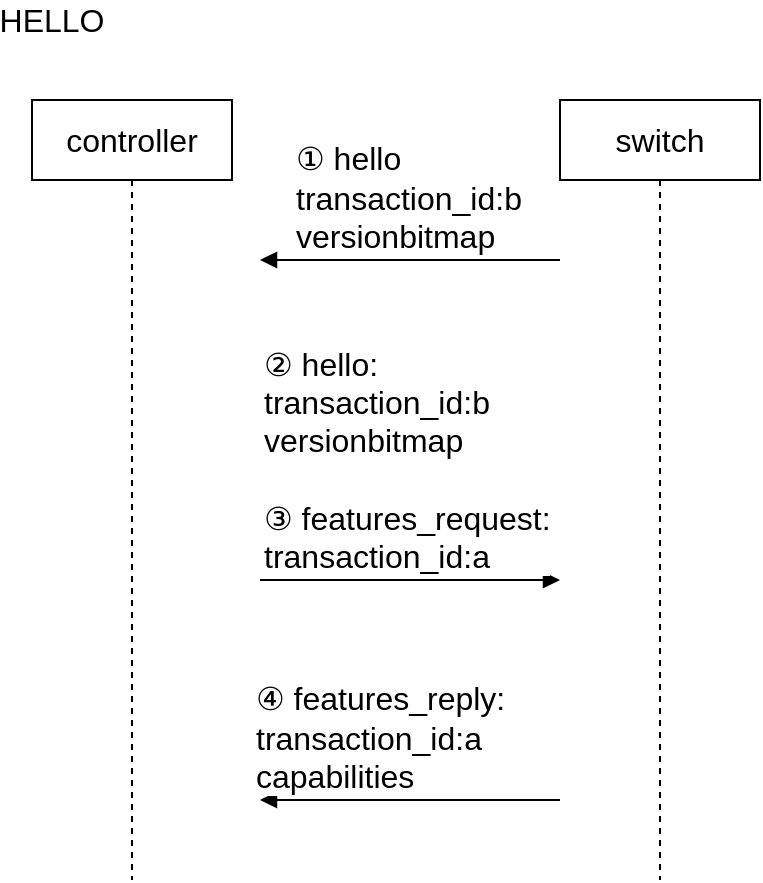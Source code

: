<mxfile version="14.8.6" type="github" pages="8">
  <diagram id="UMa7nYm3q3nScmQRocwT" name="openflow-hello">
    <mxGraphModel dx="1035" dy="594" grid="0" gridSize="10" guides="1" tooltips="1" connect="1" arrows="1" fold="1" page="1" pageScale="1" pageWidth="827" pageHeight="1169" math="0" shadow="0">
      <root>
        <mxCell id="0" />
        <mxCell id="1" parent="0" />
        <mxCell id="kwyds3jAmrTVfxzxvcwC-1" value="HELLO" style="text;html=1;strokeColor=none;fillColor=none;align=center;verticalAlign=middle;whiteSpace=wrap;rounded=0;fontSize=16;" parent="1" vertex="1">
          <mxGeometry x="140" y="120" width="40" height="20" as="geometry" />
        </mxCell>
        <mxCell id="kwyds3jAmrTVfxzxvcwC-3" value="controller" style="shape=umlLifeline;perimeter=lifelinePerimeter;whiteSpace=wrap;html=1;container=1;collapsible=0;recursiveResize=0;outlineConnect=0;fontSize=16;" parent="1" vertex="1">
          <mxGeometry x="150" y="170" width="100" height="390" as="geometry" />
        </mxCell>
        <mxCell id="kwyds3jAmrTVfxzxvcwC-4" value="switch" style="shape=umlLifeline;perimeter=lifelinePerimeter;whiteSpace=wrap;html=1;container=1;collapsible=0;recursiveResize=0;outlineConnect=0;fontSize=16;" parent="1" vertex="1">
          <mxGeometry x="414" y="170" width="100" height="390" as="geometry" />
        </mxCell>
        <mxCell id="kwyds3jAmrTVfxzxvcwC-9" value="① hello&lt;br&gt;&lt;div&gt;transaction_id:b&lt;/div&gt;versionbitmap" style="html=1;verticalAlign=bottom;endArrow=block;fontSize=16;align=left;" parent="1" edge="1">
          <mxGeometry x="0.787" width="80" relative="1" as="geometry">
            <mxPoint x="414" y="250" as="sourcePoint" />
            <mxPoint x="264" y="250" as="targetPoint" />
            <mxPoint as="offset" />
          </mxGeometry>
        </mxCell>
        <mxCell id="kwyds3jAmrTVfxzxvcwC-11" value="④ features_reply:&lt;br&gt;transaction_id:a&lt;br&gt;capabilities" style="html=1;verticalAlign=bottom;endArrow=block;fontSize=16;align=left;" parent="1" edge="1">
          <mxGeometry x="1" y="4" width="80" relative="1" as="geometry">
            <mxPoint x="414" y="520" as="sourcePoint" />
            <mxPoint x="264" y="520" as="targetPoint" />
            <mxPoint x="-4" y="-4" as="offset" />
          </mxGeometry>
        </mxCell>
        <mxCell id="IBF2v_jfcLlBrlWIYAPM-1" value="② hello:&lt;br&gt;transaction_id:b&lt;br&gt;&lt;span style=&quot;text-align: center&quot;&gt;versionbitmap&lt;br&gt;&lt;/span&gt;&lt;br&gt;③ features_request:&lt;br&gt;transaction_id:a" style="html=1;verticalAlign=bottom;endArrow=block;fontSize=16;align=left;" parent="1" edge="1">
          <mxGeometry x="-1" width="80" relative="1" as="geometry">
            <mxPoint x="264" y="410" as="sourcePoint" />
            <mxPoint x="414" y="410" as="targetPoint" />
            <mxPoint as="offset" />
          </mxGeometry>
        </mxCell>
      </root>
    </mxGraphModel>
  </diagram>
  <diagram id="zy72GBQIXiebMeK4XFMc" name="OpenFlow-pipeline">
    <mxGraphModel dx="1035" dy="594" grid="0" gridSize="10" guides="1" tooltips="1" connect="1" arrows="1" fold="1" page="1" pageScale="1" pageWidth="827" pageHeight="1169" math="0" shadow="0">
      <root>
        <mxCell id="Mp9M8j4iOaB7za8GDRAm-0" />
        <mxCell id="Mp9M8j4iOaB7za8GDRAm-1" parent="Mp9M8j4iOaB7za8GDRAm-0" />
        <mxCell id="Mp9M8j4iOaB7za8GDRAm-2" value="" style="rounded=0;whiteSpace=wrap;html=1;strokeColor=#006EAF;fontColor=#ffffff;fillColor=#99CCFF;fontSize=14;" parent="Mp9M8j4iOaB7za8GDRAm-1" vertex="1">
          <mxGeometry x="87" y="167" width="613" height="143" as="geometry" />
        </mxCell>
        <mxCell id="Mp9M8j4iOaB7za8GDRAm-3" value="&lt;font style=&quot;font-size: 14px;&quot;&gt;Packet In&lt;/font&gt;" style="endArrow=classic;html=1;entryX=0;entryY=0.5;entryDx=0;entryDy=0;fontSize=14;strokeWidth=2;" parent="Mp9M8j4iOaB7za8GDRAm-1" target="Mp9M8j4iOaB7za8GDRAm-6" edge="1">
          <mxGeometry width="50" height="50" relative="1" as="geometry">
            <mxPoint x="78" y="250" as="sourcePoint" />
            <mxPoint x="150" y="250" as="targetPoint" />
          </mxGeometry>
        </mxCell>
        <mxCell id="Mp9M8j4iOaB7za8GDRAm-6" value="&lt;font style=&quot;font-size: 14px;&quot;&gt;Table 0&lt;/font&gt;" style="rounded=0;whiteSpace=wrap;html=1;fontSize=14;" parent="Mp9M8j4iOaB7za8GDRAm-1" vertex="1">
          <mxGeometry x="180" y="210" width="64" height="80" as="geometry" />
        </mxCell>
        <mxCell id="Mp9M8j4iOaB7za8GDRAm-9" value="&lt;font style=&quot;font-size: 14px&quot;&gt;Action Set = {}&lt;/font&gt;" style="text;html=1;strokeColor=none;fillColor=none;align=center;verticalAlign=middle;whiteSpace=wrap;rounded=0;fontSize=14;" parent="Mp9M8j4iOaB7za8GDRAm-1" vertex="1">
          <mxGeometry x="129" y="265" width="60" height="40" as="geometry" />
        </mxCell>
        <mxCell id="Mp9M8j4iOaB7za8GDRAm-10" value="&lt;font style=&quot;font-size: 14px&quot;&gt;Ingress Port&lt;/font&gt;" style="text;html=1;strokeColor=none;fillColor=none;align=center;verticalAlign=middle;whiteSpace=wrap;rounded=0;fontSize=14;" parent="Mp9M8j4iOaB7za8GDRAm-1" vertex="1">
          <mxGeometry x="120" y="196" width="60" height="40" as="geometry" />
        </mxCell>
        <mxCell id="llkhPf9a_Mp4Z2veP-Fv-0" style="edgeStyle=orthogonalEdgeStyle;rounded=0;orthogonalLoop=1;jettySize=auto;html=1;exitX=0.5;exitY=0;exitDx=0;exitDy=0;entryX=0.5;entryY=0;entryDx=0;entryDy=0;" parent="Mp9M8j4iOaB7za8GDRAm-1" source="Mp9M8j4iOaB7za8GDRAm-11" target="Mp9M8j4iOaB7za8GDRAm-14" edge="1">
          <mxGeometry relative="1" as="geometry">
            <Array as="points">
              <mxPoint x="392" y="198" />
              <mxPoint x="627" y="198" />
            </Array>
          </mxGeometry>
        </mxCell>
        <mxCell id="Mp9M8j4iOaB7za8GDRAm-11" value="&lt;font style=&quot;font-size: 14px;&quot;&gt;Table 1&lt;/font&gt;" style="rounded=0;whiteSpace=wrap;html=1;fontSize=14;" parent="Mp9M8j4iOaB7za8GDRAm-1" vertex="1">
          <mxGeometry x="360" y="210" width="64" height="80" as="geometry" />
        </mxCell>
        <mxCell id="Mp9M8j4iOaB7za8GDRAm-12" value="&lt;font style=&quot;font-size: 14px;&quot;&gt;Table n&lt;/font&gt;" style="rounded=0;whiteSpace=wrap;html=1;fontSize=14;" parent="Mp9M8j4iOaB7za8GDRAm-1" vertex="1">
          <mxGeometry x="440" y="210" width="64" height="80" as="geometry" />
        </mxCell>
        <mxCell id="Mp9M8j4iOaB7za8GDRAm-13" value="&lt;font style=&quot;font-size: 14px&quot;&gt;Action Set&amp;nbsp;&lt;br&gt;动作集合&lt;br&gt;&lt;/font&gt;" style="text;html=1;strokeColor=none;fillColor=none;align=center;verticalAlign=middle;whiteSpace=wrap;rounded=0;fontSize=14;" parent="Mp9M8j4iOaB7za8GDRAm-1" vertex="1">
          <mxGeometry x="280" y="255" width="70" height="30" as="geometry" />
        </mxCell>
        <mxCell id="Mp9M8j4iOaB7za8GDRAm-14" value="&lt;font style=&quot;font-size: 14px&quot;&gt;Excute&lt;br style=&quot;font-size: 14px;&quot;&gt;Action Set&lt;br style=&quot;font-size: 14px;&quot;&gt;执行动作集合&lt;br style=&quot;font-size: 14px;&quot;&gt;&lt;/font&gt;" style="rounded=0;whiteSpace=wrap;html=1;dashed=1;fontSize=14;" parent="Mp9M8j4iOaB7za8GDRAm-1" vertex="1">
          <mxGeometry x="580" y="210" width="94" height="80" as="geometry" />
        </mxCell>
        <mxCell id="Mp9M8j4iOaB7za8GDRAm-15" value="&lt;div style=&quot;text-align: right&quot;&gt;&lt;span&gt;packet +&lt;/span&gt;&lt;/div&gt;&lt;font style=&quot;font-size: 14px&quot;&gt;&lt;div style=&quot;text-align: right&quot;&gt;&lt;span&gt;ingress port +&lt;/span&gt;&lt;/div&gt;&lt;div style=&quot;text-align: right&quot;&gt;&lt;span&gt;metadata&lt;/span&gt;&lt;/div&gt;&lt;/font&gt;" style="text;html=1;strokeColor=none;fillColor=none;align=center;verticalAlign=middle;whiteSpace=wrap;rounded=0;fontSize=14;" parent="Mp9M8j4iOaB7za8GDRAm-1" vertex="1">
          <mxGeometry x="250" y="190" width="100" height="60" as="geometry" />
        </mxCell>
        <mxCell id="Mp9M8j4iOaB7za8GDRAm-17" value="" style="endArrow=classic;html=1;entryX=0;entryY=0.5;entryDx=0;entryDy=0;fontSize=14;strokeWidth=1;" parent="Mp9M8j4iOaB7za8GDRAm-1" edge="1">
          <mxGeometry width="50" height="50" relative="1" as="geometry">
            <mxPoint x="240" y="249" as="sourcePoint" />
            <mxPoint x="360" y="249" as="targetPoint" />
          </mxGeometry>
        </mxCell>
        <mxCell id="Mp9M8j4iOaB7za8GDRAm-18" value="&lt;font style=&quot;font-size: 14px&quot;&gt;Packet Out&lt;/font&gt;" style="endArrow=classic;html=1;fontSize=14;strokeWidth=2;" parent="Mp9M8j4iOaB7za8GDRAm-1" edge="1">
          <mxGeometry width="50" height="50" relative="1" as="geometry">
            <mxPoint x="674" y="250" as="sourcePoint" />
            <mxPoint x="774" y="250" as="targetPoint" />
          </mxGeometry>
        </mxCell>
        <mxCell id="Mp9M8j4iOaB7za8GDRAm-19" value="" style="endArrow=classic;html=1;entryX=0;entryY=0.5;entryDx=0;entryDy=0;fontSize=14;strokeWidth=1;" parent="Mp9M8j4iOaB7za8GDRAm-1" edge="1">
          <mxGeometry width="50" height="50" relative="1" as="geometry">
            <mxPoint x="500" y="249" as="sourcePoint" />
            <mxPoint x="580" y="249" as="targetPoint" />
          </mxGeometry>
        </mxCell>
        <mxCell id="Mp9M8j4iOaB7za8GDRAm-21" value="" style="endArrow=classic;html=1;entryX=0;entryY=0.5;entryDx=0;entryDy=0;fontSize=14;strokeWidth=1;" parent="Mp9M8j4iOaB7za8GDRAm-1" edge="1">
          <mxGeometry width="50" height="50" relative="1" as="geometry">
            <mxPoint x="423" y="248" as="sourcePoint" />
            <mxPoint x="443" y="248" as="targetPoint" />
            <Array as="points">
              <mxPoint x="423" y="248" />
              <mxPoint x="433" y="248" />
            </Array>
          </mxGeometry>
        </mxCell>
        <mxCell id="Mp9M8j4iOaB7za8GDRAm-22" value="&lt;div style=&quot;text-align: right&quot;&gt;&lt;span&gt;packet&amp;nbsp;&lt;/span&gt;&lt;/div&gt;" style="text;html=1;strokeColor=none;fillColor=none;align=center;verticalAlign=middle;whiteSpace=wrap;rounded=0;fontSize=14;" parent="Mp9M8j4iOaB7za8GDRAm-1" vertex="1">
          <mxGeometry x="510" y="210" width="70" height="20" as="geometry" />
        </mxCell>
        <mxCell id="Mp9M8j4iOaB7za8GDRAm-23" value="&lt;font style=&quot;font-size: 14px&quot;&gt;Action Set&amp;nbsp;&lt;/font&gt;" style="text;html=1;strokeColor=none;fillColor=none;align=center;verticalAlign=middle;whiteSpace=wrap;rounded=0;fontSize=14;" parent="Mp9M8j4iOaB7za8GDRAm-1" vertex="1">
          <mxGeometry x="510" y="250" width="70" height="40" as="geometry" />
        </mxCell>
        <mxCell id="Mp9M8j4iOaB7za8GDRAm-25" value="" style="endArrow=classic;html=1;strokeWidth=1;fontSize=14;" parent="Mp9M8j4iOaB7za8GDRAm-1" edge="1">
          <mxGeometry width="50" height="50" relative="1" as="geometry">
            <mxPoint x="158" y="431" as="sourcePoint" />
            <mxPoint x="208" y="431" as="targetPoint" />
          </mxGeometry>
        </mxCell>
        <mxCell id="Mp9M8j4iOaB7za8GDRAm-30" value="&lt;font style=&quot;font-size: 14px&quot;&gt;Action Set&amp;nbsp;&lt;/font&gt;" style="text;html=1;strokeColor=none;fillColor=none;align=center;verticalAlign=middle;whiteSpace=wrap;rounded=0;fontSize=14;" parent="Mp9M8j4iOaB7za8GDRAm-1" vertex="1">
          <mxGeometry x="138" y="401" width="70" height="30" as="geometry" />
        </mxCell>
        <mxCell id="Mp9M8j4iOaB7za8GDRAm-24" value="&lt;font style=&quot;font-size: 14px&quot;&gt;Flow&lt;br&gt;Table&lt;/font&gt;" style="rounded=0;whiteSpace=wrap;html=1;fontSize=14;" parent="Mp9M8j4iOaB7za8GDRAm-1" vertex="1">
          <mxGeometry x="208" y="351" width="80" height="100" as="geometry" />
        </mxCell>
        <mxCell id="Mp9M8j4iOaB7za8GDRAm-29" value="" style="endArrow=classic;html=1;dashed=1;strokeWidth=1;fontSize=14;edgeStyle=orthogonalEdgeStyle;curved=1;" parent="Mp9M8j4iOaB7za8GDRAm-1" edge="1">
          <mxGeometry width="50" height="50" relative="1" as="geometry">
            <mxPoint x="184" y="381" as="sourcePoint" />
            <mxPoint x="324" y="381" as="targetPoint" />
            <Array as="points">
              <mxPoint x="204" y="381" />
              <mxPoint x="204" y="371" />
              <mxPoint x="304" y="371" />
              <mxPoint x="304" y="381" />
            </Array>
          </mxGeometry>
        </mxCell>
        <mxCell id="Mp9M8j4iOaB7za8GDRAm-34" value="①" style="text;html=1;align=center;verticalAlign=middle;resizable=0;points=[];autosize=1;fontSize=14;" parent="Mp9M8j4iOaB7za8GDRAm-1" vertex="1">
          <mxGeometry x="233" y="421" width="30" height="20" as="geometry" />
        </mxCell>
        <mxCell id="Mp9M8j4iOaB7za8GDRAm-35" value="&lt;div&gt;&lt;span&gt;Match Fields:&lt;/span&gt;&lt;/div&gt;&lt;font style=&quot;font-size: 12px&quot;&gt;&lt;div&gt;&lt;span&gt;Ingress port +&lt;/span&gt;&lt;/div&gt;&lt;/font&gt;&lt;div style=&quot;font-size: 13px&quot;&gt;&lt;font style=&quot;font-size: 13px&quot;&gt;metadata +&lt;/font&gt;&lt;/div&gt;&lt;div style=&quot;font-size: 13px&quot;&gt;&lt;font style=&quot;font-size: 13px&quot;&gt;pkt hdrs&lt;/font&gt;&lt;/div&gt;" style="text;html=1;strokeColor=none;fillColor=none;align=right;verticalAlign=middle;whiteSpace=wrap;rounded=0;fontSize=14;" parent="Mp9M8j4iOaB7za8GDRAm-1" vertex="1">
          <mxGeometry x="94" y="331" width="90" height="60" as="geometry" />
        </mxCell>
        <mxCell id="Mp9M8j4iOaB7za8GDRAm-36" value="&lt;div&gt;&lt;span&gt;Match Fields:&lt;/span&gt;&lt;/div&gt;&lt;font style=&quot;font-size: 12px&quot;&gt;&lt;div&gt;&lt;span&gt;Ingress port +&lt;/span&gt;&lt;/div&gt;&lt;/font&gt;&lt;div style=&quot;font-size: 13px&quot;&gt;&lt;font style=&quot;font-size: 13px&quot;&gt;metadata +&lt;/font&gt;&lt;/div&gt;&lt;div style=&quot;font-size: 13px&quot;&gt;&lt;font style=&quot;font-size: 13px&quot;&gt;pkt hdrs&lt;/font&gt;&lt;/div&gt;" style="text;html=1;strokeColor=none;fillColor=none;align=left;verticalAlign=middle;whiteSpace=wrap;rounded=0;fontSize=14;" parent="Mp9M8j4iOaB7za8GDRAm-1" vertex="1">
          <mxGeometry x="324" y="341" width="90" height="60" as="geometry" />
        </mxCell>
        <mxCell id="Mp9M8j4iOaB7za8GDRAm-38" value="" style="endArrow=classic;html=1;strokeWidth=1;fontSize=14;" parent="Mp9M8j4iOaB7za8GDRAm-1" edge="1">
          <mxGeometry width="50" height="50" relative="1" as="geometry">
            <mxPoint x="284" y="431" as="sourcePoint" />
            <mxPoint x="334" y="431" as="targetPoint" />
          </mxGeometry>
        </mxCell>
        <mxCell id="Mp9M8j4iOaB7za8GDRAm-39" value="&lt;font style=&quot;font-size: 14px&quot;&gt;Action Set&amp;nbsp;&lt;/font&gt;" style="text;html=1;strokeColor=none;fillColor=none;align=center;verticalAlign=middle;whiteSpace=wrap;rounded=0;fontSize=14;" parent="Mp9M8j4iOaB7za8GDRAm-1" vertex="1">
          <mxGeometry x="288" y="401" width="70" height="30" as="geometry" />
        </mxCell>
        <mxCell id="Mp9M8j4iOaB7za8GDRAm-41" value="②" style="text;html=1;align=center;verticalAlign=middle;resizable=0;points=[];autosize=1;fontSize=14;" parent="Mp9M8j4iOaB7za8GDRAm-1" vertex="1">
          <mxGeometry x="233" y="351" width="30" height="20" as="geometry" />
        </mxCell>
        <mxCell id="Mp9M8j4iOaB7za8GDRAm-42" value="③" style="text;html=1;align=center;verticalAlign=middle;resizable=0;points=[];autosize=1;fontSize=14;" parent="Mp9M8j4iOaB7za8GDRAm-1" vertex="1">
          <mxGeometry x="344" y="421" width="30" height="20" as="geometry" />
        </mxCell>
        <mxCell id="Mp9M8j4iOaB7za8GDRAm-43" value="① 找出最高优先级的流表条目&lt;br&gt;&lt;div&gt;&lt;br&gt;&lt;/div&gt;&lt;div&gt;② 执行流表的指令&lt;/div&gt;&lt;div&gt;1.（应用动作指令）修改数据包和更新匹配域&lt;/div&gt;&lt;div&gt;2.（清楚动作或写动作）更新动作集合&lt;/div&gt;&lt;div&gt;3.更新元数据&lt;/div&gt;&lt;div&gt;&lt;br&gt;&lt;/div&gt;&lt;div&gt;③ 发送匹配的数据和动作集合到下一个表&lt;/div&gt;" style="text;html=1;align=left;verticalAlign=middle;resizable=0;points=[];autosize=1;fontSize=14;" parent="Mp9M8j4iOaB7za8GDRAm-1" vertex="1">
          <mxGeometry x="417" y="321" width="288" height="140" as="geometry" />
        </mxCell>
        <mxCell id="llkhPf9a_Mp4Z2veP-Fv-1" value="&lt;b&gt;&lt;font style=&quot;font-size: 14px&quot;&gt;OpenFlow Switch&lt;/font&gt;&lt;/b&gt;" style="text;html=1;strokeColor=none;fillColor=none;align=center;verticalAlign=middle;whiteSpace=wrap;rounded=0;" parent="Mp9M8j4iOaB7za8GDRAm-1" vertex="1">
          <mxGeometry x="557" y="164" width="143" height="29" as="geometry" />
        </mxCell>
        <mxCell id="0YfdPrT7tVGgt_3sfKM5-0" value="Controller&lt;br&gt;控制器" style="rounded=0;whiteSpace=wrap;html=1;fontSize=16;" parent="Mp9M8j4iOaB7za8GDRAm-1" vertex="1">
          <mxGeometry x="158" y="659" width="110" height="50" as="geometry" />
        </mxCell>
        <mxCell id="0YfdPrT7tVGgt_3sfKM5-1" value="" style="rounded=0;whiteSpace=wrap;html=1;fontSize=16;" parent="Mp9M8j4iOaB7za8GDRAm-1" vertex="1">
          <mxGeometry x="148" y="809" width="290" height="240" as="geometry" />
        </mxCell>
        <mxCell id="0YfdPrT7tVGgt_3sfKM5-2" value="" style="endArrow=classic;startArrow=classic;html=1;fontSize=16;" parent="Mp9M8j4iOaB7za8GDRAm-1" edge="1">
          <mxGeometry width="50" height="50" relative="1" as="geometry">
            <mxPoint x="208" y="799" as="sourcePoint" />
            <mxPoint x="208" y="719" as="targetPoint" />
          </mxGeometry>
        </mxCell>
        <mxCell id="0YfdPrT7tVGgt_3sfKM5-3" value="OpenFlow Channel&lt;br&gt;信道" style="rounded=0;whiteSpace=wrap;html=1;fontSize=16;" parent="Mp9M8j4iOaB7za8GDRAm-1" vertex="1">
          <mxGeometry x="158" y="819" width="110" height="100" as="geometry" />
        </mxCell>
        <mxCell id="0YfdPrT7tVGgt_3sfKM5-4" value="Flow Table 0&lt;br&gt;流表 0" style="rounded=0;whiteSpace=wrap;html=1;fontSize=16;" parent="Mp9M8j4iOaB7za8GDRAm-1" vertex="1">
          <mxGeometry x="158" y="939" width="70" height="100" as="geometry" />
        </mxCell>
        <mxCell id="0YfdPrT7tVGgt_3sfKM5-5" value="Group&lt;br&gt;Table&lt;br&gt;组表" style="rounded=0;whiteSpace=wrap;html=1;fontSize=16;" parent="Mp9M8j4iOaB7za8GDRAm-1" vertex="1">
          <mxGeometry x="278" y="819" width="70" height="100" as="geometry" />
        </mxCell>
        <mxCell id="0YfdPrT7tVGgt_3sfKM5-6" value="Meter&lt;br&gt;Table&lt;br&gt;速度表" style="rounded=0;whiteSpace=wrap;html=1;fontSize=16;" parent="Mp9M8j4iOaB7za8GDRAm-1" vertex="1">
          <mxGeometry x="359" y="819" width="70" height="100" as="geometry" />
        </mxCell>
        <mxCell id="0YfdPrT7tVGgt_3sfKM5-7" value="Flow Table n&lt;br&gt;流表 n" style="rounded=0;whiteSpace=wrap;html=1;fontSize=16;" parent="Mp9M8j4iOaB7za8GDRAm-1" vertex="1">
          <mxGeometry x="359" y="939" width="70" height="100" as="geometry" />
        </mxCell>
        <mxCell id="0YfdPrT7tVGgt_3sfKM5-8" value="" style="endArrow=classic;html=1;fontSize=16;" parent="Mp9M8j4iOaB7za8GDRAm-1" edge="1">
          <mxGeometry width="50" height="50" relative="1" as="geometry">
            <mxPoint x="314" y="987" as="sourcePoint" />
            <mxPoint x="359" y="987" as="targetPoint" />
          </mxGeometry>
        </mxCell>
        <mxCell id="0YfdPrT7tVGgt_3sfKM5-9" value="Pipeline&lt;br&gt;流水线" style="text;html=1;strokeColor=none;fillColor=none;align=center;verticalAlign=middle;whiteSpace=wrap;rounded=0;fontSize=16;" parent="Mp9M8j4iOaB7za8GDRAm-1" vertex="1">
          <mxGeometry x="281" y="1014" width="40" height="20" as="geometry" />
        </mxCell>
        <mxCell id="0YfdPrT7tVGgt_3sfKM5-10" value="..." style="text;html=1;strokeColor=none;fillColor=none;align=center;verticalAlign=middle;whiteSpace=wrap;rounded=0;fontSize=16;" parent="Mp9M8j4iOaB7za8GDRAm-1" vertex="1">
          <mxGeometry x="278" y="979" width="40" height="20" as="geometry" />
        </mxCell>
        <mxCell id="0YfdPrT7tVGgt_3sfKM5-11" value="" style="endArrow=classic;html=1;fontSize=16;" parent="Mp9M8j4iOaB7za8GDRAm-1" edge="1">
          <mxGeometry width="50" height="50" relative="1" as="geometry">
            <mxPoint x="218" y="987" as="sourcePoint" />
            <mxPoint x="278" y="987" as="targetPoint" />
          </mxGeometry>
        </mxCell>
        <mxCell id="0YfdPrT7tVGgt_3sfKM5-12" value="OpenFlow 协议" style="text;html=1;align=center;verticalAlign=middle;resizable=0;points=[];autosize=1;fontSize=16;fillColor=#ffffff;" parent="Mp9M8j4iOaB7za8GDRAm-1" vertex="1">
          <mxGeometry x="158" y="749" width="120" height="20" as="geometry" />
        </mxCell>
      </root>
    </mxGraphModel>
  </diagram>
  <diagram id="3ZT-MTLTVOmbCU4keIKY" name="matching">
    <mxGraphModel dx="1035" dy="594" grid="0" gridSize="10" guides="1" tooltips="1" connect="1" arrows="1" fold="1" page="1" pageScale="1" pageWidth="827" pageHeight="1169" math="0" shadow="0">
      <root>
        <mxCell id="VjVKXZAL8KgMTcgo86ot-0" />
        <mxCell id="VjVKXZAL8KgMTcgo86ot-1" parent="VjVKXZAL8KgMTcgo86ot-0" />
        <mxCell id="VjVKXZAL8KgMTcgo86ot-11" value="Y" style="edgeStyle=orthogonalEdgeStyle;rounded=0;orthogonalLoop=1;jettySize=auto;html=1;exitX=1;exitY=0.5;exitDx=0;exitDy=0;exitPerimeter=0;entryX=0;entryY=0.5;entryDx=0;entryDy=0;fontSize=14;" parent="VjVKXZAL8KgMTcgo86ot-1" source="VjVKXZAL8KgMTcgo86ot-4" target="VjVKXZAL8KgMTcgo86ot-6" edge="1">
          <mxGeometry relative="1" as="geometry" />
        </mxCell>
        <mxCell id="VjVKXZAL8KgMTcgo86ot-18" value="N" style="edgeStyle=orthogonalEdgeStyle;rounded=0;orthogonalLoop=1;jettySize=auto;html=1;exitX=0.5;exitY=1;exitDx=0;exitDy=0;exitPerimeter=0;entryX=0.5;entryY=0;entryDx=0;entryDy=0;entryPerimeter=0;fontSize=14;" parent="VjVKXZAL8KgMTcgo86ot-1" source="VjVKXZAL8KgMTcgo86ot-4" target="VjVKXZAL8KgMTcgo86ot-17" edge="1">
          <mxGeometry relative="1" as="geometry" />
        </mxCell>
        <mxCell id="VjVKXZAL8KgMTcgo86ot-4" value="在表n中，&lt;br style=&quot;font-size: 14px;&quot;&gt;是否找到匹配&lt;br style=&quot;font-size: 14px;&quot;&gt;到流条目？" style="strokeWidth=2;html=1;shape=mxgraph.flowchart.decision;whiteSpace=wrap;fontSize=14;" parent="VjVKXZAL8KgMTcgo86ot-1" vertex="1">
          <mxGeometry x="139" y="266" width="100" height="100" as="geometry" />
        </mxCell>
        <mxCell id="VjVKXZAL8KgMTcgo86ot-10" style="edgeStyle=orthogonalEdgeStyle;rounded=0;orthogonalLoop=1;jettySize=auto;html=1;exitX=0.5;exitY=1;exitDx=0;exitDy=0;exitPerimeter=0;entryX=0.5;entryY=0;entryDx=0;entryDy=0;entryPerimeter=0;fontSize=14;" parent="VjVKXZAL8KgMTcgo86ot-1" source="VjVKXZAL8KgMTcgo86ot-5" target="VjVKXZAL8KgMTcgo86ot-4" edge="1">
          <mxGeometry relative="1" as="geometry" />
        </mxCell>
        <mxCell id="VjVKXZAL8KgMTcgo86ot-5" value="接收数据包&lt;br style=&quot;font-size: 14px;&quot;&gt;找到0号流表" style="strokeWidth=2;html=1;shape=mxgraph.flowchart.terminator;whiteSpace=wrap;fontSize=14;" parent="VjVKXZAL8KgMTcgo86ot-1" vertex="1">
          <mxGeometry x="141" y="185" width="100" height="52" as="geometry" />
        </mxCell>
        <mxCell id="VjVKXZAL8KgMTcgo86ot-12" style="edgeStyle=orthogonalEdgeStyle;rounded=0;orthogonalLoop=1;jettySize=auto;html=1;exitX=1;exitY=0.5;exitDx=0;exitDy=0;entryX=0;entryY=0.5;entryDx=0;entryDy=0;entryPerimeter=0;fontSize=14;" parent="VjVKXZAL8KgMTcgo86ot-1" source="VjVKXZAL8KgMTcgo86ot-6" target="VjVKXZAL8KgMTcgo86ot-7" edge="1">
          <mxGeometry relative="1" as="geometry" />
        </mxCell>
        <mxCell id="VjVKXZAL8KgMTcgo86ot-6" value="&lt;div style=&quot;text-align: left; font-size: 14px;&quot;&gt;&lt;div style=&quot;font-size: 14px;&quot;&gt;&lt;b style=&quot;font-size: 14px;&quot;&gt;更新计数器&lt;/b&gt;&lt;/div&gt;&lt;b style=&quot;font-size: 14px;&quot;&gt;执行指令&lt;/b&gt;&lt;/div&gt;" style="rounded=1;whiteSpace=wrap;html=1;absoluteArcSize=1;arcSize=14;strokeWidth=2;fontSize=14;" parent="VjVKXZAL8KgMTcgo86ot-1" vertex="1">
          <mxGeometry x="293" y="293" width="121" height="46" as="geometry" />
        </mxCell>
        <mxCell id="VjVKXZAL8KgMTcgo86ot-14" value="Y" style="edgeStyle=orthogonalEdgeStyle;rounded=0;orthogonalLoop=1;jettySize=auto;html=1;exitX=0.5;exitY=0;exitDx=0;exitDy=0;exitPerimeter=0;entryX=0.5;entryY=0;entryDx=0;entryDy=0;entryPerimeter=0;fontSize=14;" parent="VjVKXZAL8KgMTcgo86ot-1" source="VjVKXZAL8KgMTcgo86ot-7" target="VjVKXZAL8KgMTcgo86ot-4" edge="1">
          <mxGeometry relative="1" as="geometry" />
        </mxCell>
        <mxCell id="VjVKXZAL8KgMTcgo86ot-16" value="N" style="edgeStyle=orthogonalEdgeStyle;rounded=0;orthogonalLoop=1;jettySize=auto;html=1;exitX=0.5;exitY=1;exitDx=0;exitDy=0;exitPerimeter=0;entryX=0.5;entryY=0;entryDx=0;entryDy=0;fontSize=14;" parent="VjVKXZAL8KgMTcgo86ot-1" source="VjVKXZAL8KgMTcgo86ot-7" target="VjVKXZAL8KgMTcgo86ot-15" edge="1">
          <mxGeometry relative="1" as="geometry" />
        </mxCell>
        <mxCell id="VjVKXZAL8KgMTcgo86ot-7" value="是否包含&lt;br&gt;&amp;nbsp;GO-TO&lt;br style=&quot;font-size: 14px&quot;&gt;Table n的指令？" style="strokeWidth=2;html=1;shape=mxgraph.flowchart.decision;whiteSpace=wrap;fontSize=14;" parent="VjVKXZAL8KgMTcgo86ot-1" vertex="1">
          <mxGeometry x="468" y="266" width="100" height="100" as="geometry" />
        </mxCell>
        <mxCell id="VjVKXZAL8KgMTcgo86ot-26" style="edgeStyle=orthogonalEdgeStyle;rounded=0;orthogonalLoop=1;jettySize=auto;html=1;exitX=0.5;exitY=1;exitDx=0;exitDy=0;entryX=0.5;entryY=0;entryDx=0;entryDy=0;entryPerimeter=0;fontSize=14;" parent="VjVKXZAL8KgMTcgo86ot-1" source="VjVKXZAL8KgMTcgo86ot-15" target="VjVKXZAL8KgMTcgo86ot-21" edge="1">
          <mxGeometry relative="1" as="geometry" />
        </mxCell>
        <mxCell id="VjVKXZAL8KgMTcgo86ot-15" value="&lt;div style=&quot;text-align: left; font-size: 14px;&quot;&gt;&lt;div style=&quot;font-size: 14px;&quot;&gt;&lt;b style=&quot;font-size: 14px;&quot;&gt;执行动作集&lt;/b&gt;&lt;br style=&quot;font-size: 14px;&quot;&gt;&lt;/div&gt;&lt;/div&gt;" style="rounded=1;whiteSpace=wrap;html=1;absoluteArcSize=1;arcSize=14;strokeWidth=2;fontSize=14;" parent="VjVKXZAL8KgMTcgo86ot-1" vertex="1">
          <mxGeometry x="457.5" y="415" width="121" height="46" as="geometry" />
        </mxCell>
        <mxCell id="VjVKXZAL8KgMTcgo86ot-19" value="Y" style="edgeStyle=orthogonalEdgeStyle;rounded=0;orthogonalLoop=1;jettySize=auto;html=1;exitX=1;exitY=0.5;exitDx=0;exitDy=0;exitPerimeter=0;entryX=0.5;entryY=1;entryDx=0;entryDy=0;fontSize=14;" parent="VjVKXZAL8KgMTcgo86ot-1" source="VjVKXZAL8KgMTcgo86ot-17" target="VjVKXZAL8KgMTcgo86ot-6" edge="1">
          <mxGeometry relative="1" as="geometry" />
        </mxCell>
        <mxCell id="VjVKXZAL8KgMTcgo86ot-23" value="N" style="edgeStyle=orthogonalEdgeStyle;rounded=0;orthogonalLoop=1;jettySize=auto;html=1;exitX=0.5;exitY=1;exitDx=0;exitDy=0;exitPerimeter=0;entryX=0.5;entryY=0;entryDx=0;entryDy=0;fontSize=14;" parent="VjVKXZAL8KgMTcgo86ot-1" source="VjVKXZAL8KgMTcgo86ot-17" target="VjVKXZAL8KgMTcgo86ot-20" edge="1">
          <mxGeometry relative="1" as="geometry" />
        </mxCell>
        <mxCell id="VjVKXZAL8KgMTcgo86ot-17" value="是否存在&lt;br style=&quot;font-size: 14px;&quot;&gt;表未命中条目？" style="strokeWidth=2;html=1;shape=mxgraph.flowchart.decision;whiteSpace=wrap;fontSize=14;" parent="VjVKXZAL8KgMTcgo86ot-1" vertex="1">
          <mxGeometry x="137" y="395" width="100" height="100" as="geometry" />
        </mxCell>
        <mxCell id="VjVKXZAL8KgMTcgo86ot-27" style="edgeStyle=orthogonalEdgeStyle;rounded=0;orthogonalLoop=1;jettySize=auto;html=1;exitX=1;exitY=0.5;exitDx=0;exitDy=0;fontSize=14;" parent="VjVKXZAL8KgMTcgo86ot-1" source="VjVKXZAL8KgMTcgo86ot-20" target="VjVKXZAL8KgMTcgo86ot-21" edge="1">
          <mxGeometry relative="1" as="geometry" />
        </mxCell>
        <mxCell id="VjVKXZAL8KgMTcgo86ot-20" value="&lt;div style=&quot;text-align: left; font-size: 14px;&quot;&gt;&lt;div style=&quot;font-size: 14px;&quot;&gt;&lt;b style=&quot;font-size: 14px;&quot;&gt;丢包&lt;/b&gt;&lt;br style=&quot;font-size: 14px;&quot;&gt;&lt;/div&gt;&lt;/div&gt;" style="rounded=1;whiteSpace=wrap;html=1;absoluteArcSize=1;arcSize=14;strokeWidth=2;fontSize=14;" parent="VjVKXZAL8KgMTcgo86ot-1" vertex="1">
          <mxGeometry x="126.5" y="519" width="121" height="46" as="geometry" />
        </mxCell>
        <mxCell id="VjVKXZAL8KgMTcgo86ot-21" value="流水线结束" style="strokeWidth=2;html=1;shape=mxgraph.flowchart.terminator;whiteSpace=wrap;fontSize=14;" parent="VjVKXZAL8KgMTcgo86ot-1" vertex="1">
          <mxGeometry x="468" y="512" width="100" height="60" as="geometry" />
        </mxCell>
      </root>
    </mxGraphModel>
  </diagram>
  <diagram id="Y9CfJsrcqIrIc6qkEVa5" name="group">
    <mxGraphModel dx="1035" dy="594" grid="0" gridSize="10" guides="1" tooltips="1" connect="1" arrows="1" fold="1" page="1" pageScale="1" pageWidth="827" pageHeight="1169" math="0" shadow="0">
      <root>
        <mxCell id="HX0_UBeeCPlR9TwSL5ZU-0" />
        <mxCell id="HX0_UBeeCPlR9TwSL5ZU-1" parent="HX0_UBeeCPlR9TwSL5ZU-0" />
        <mxCell id="KoxxXm1CfPSFYwRiIUgS-4" value="&lt;b&gt;Group 1&lt;/b&gt;" style="shape=umlFrame;whiteSpace=wrap;html=1;fontSize=14;width=90;height=40;" parent="HX0_UBeeCPlR9TwSL5ZU-1" vertex="1">
          <mxGeometry x="10" y="220" width="300" height="180" as="geometry" />
        </mxCell>
        <mxCell id="KoxxXm1CfPSFYwRiIUgS-6" value="&lt;b&gt;Action Bucket a&lt;br&gt;&lt;/b&gt;action 1&lt;br&gt;action 2&lt;br&gt;action 3" style="html=1;dropTarget=0;fontSize=14;" parent="HX0_UBeeCPlR9TwSL5ZU-1" vertex="1">
          <mxGeometry x="20" y="270" width="130" height="110" as="geometry" />
        </mxCell>
        <mxCell id="KoxxXm1CfPSFYwRiIUgS-10" value="&lt;b&gt;Group 2&lt;/b&gt;" style="shape=umlFrame;whiteSpace=wrap;html=1;fontSize=14;width=90;height=40;" parent="HX0_UBeeCPlR9TwSL5ZU-1" vertex="1">
          <mxGeometry x="325" y="220" width="170" height="178" as="geometry" />
        </mxCell>
        <mxCell id="KoxxXm1CfPSFYwRiIUgS-11" value="&lt;b&gt;Action Bucket b&lt;br&gt;&lt;/b&gt;action 1&lt;br&gt;action 2&lt;br&gt;group 2" style="html=1;dropTarget=0;fontSize=14;" parent="HX0_UBeeCPlR9TwSL5ZU-1" vertex="1">
          <mxGeometry x="170" y="270" width="130" height="110" as="geometry" />
        </mxCell>
        <mxCell id="KoxxXm1CfPSFYwRiIUgS-12" value="&lt;b&gt;Action Bucket a&lt;br&gt;&lt;/b&gt;action 1&lt;br&gt;action 2&lt;br&gt;action 3" style="html=1;dropTarget=0;fontSize=14;" parent="HX0_UBeeCPlR9TwSL5ZU-1" vertex="1">
          <mxGeometry x="346" y="274" width="130" height="110" as="geometry" />
        </mxCell>
      </root>
    </mxGraphModel>
  </diagram>
  <diagram id="Q4d8vo1KDZOBB1CS7EjJ" name="meter">
    <mxGraphModel dx="1035" dy="594" grid="1" gridSize="10" guides="1" tooltips="1" connect="1" arrows="1" fold="1" page="1" pageScale="1" pageWidth="827" pageHeight="1169" math="0" shadow="0">
      <root>
        <mxCell id="lWEmKdYaXjs-p1JN0U_0-0" />
        <mxCell id="lWEmKdYaXjs-p1JN0U_0-1" parent="lWEmKdYaXjs-p1JN0U_0-0" />
      </root>
    </mxGraphModel>
  </diagram>
  <diagram id="YdtYZXD6Cu4lbwPbPQNn" name="openflow-message">
    <mxGraphModel dx="1035" dy="594" grid="0" gridSize="10" guides="1" tooltips="1" connect="1" arrows="1" fold="1" page="1" pageScale="1" pageWidth="827" pageHeight="1169" math="0" shadow="0">
      <root>
        <mxCell id="XIEVuwWsXh1EqFdUXq7O-0" />
        <mxCell id="XIEVuwWsXh1EqFdUXq7O-1" parent="XIEVuwWsXh1EqFdUXq7O-0" />
        <mxCell id="XIEVuwWsXh1EqFdUXq7O-9" value="" style="verticalLabelPosition=bottom;verticalAlign=top;html=1;shape=mxgraph.basic.rect;fillColor2=none;strokeWidth=1;size=20;indent=5;fontSize=14;strokeColor=#006191;" parent="XIEVuwWsXh1EqFdUXq7O-1" vertex="1">
          <mxGeometry x="120" y="250" width="320" height="190" as="geometry" />
        </mxCell>
        <mxCell id="XIEVuwWsXh1EqFdUXq7O-5" style="edgeStyle=orthogonalEdgeStyle;rounded=0;orthogonalLoop=1;jettySize=auto;html=1;exitX=1;exitY=0.5;exitDx=0;exitDy=0;exitPerimeter=0;dashed=1;strokeColor=#006191;" parent="XIEVuwWsXh1EqFdUXq7O-1" source="XIEVuwWsXh1EqFdUXq7O-2" target="XIEVuwWsXh1EqFdUXq7O-3" edge="1">
          <mxGeometry relative="1" as="geometry" />
        </mxCell>
        <mxCell id="XIEVuwWsXh1EqFdUXq7O-2" value="" style="shape=mxgraph.cisco.computers_and_peripherals.ibm_mini_as400;html=1;pointerEvents=1;dashed=0;fillColor=#036897;strokeColor=#ffffff;strokeWidth=2;verticalLabelPosition=bottom;verticalAlign=top;align=center;outlineConnect=0;" parent="XIEVuwWsXh1EqFdUXq7O-1" vertex="1">
          <mxGeometry x="150" y="310" width="60" height="90" as="geometry" />
        </mxCell>
        <mxCell id="XIEVuwWsXh1EqFdUXq7O-3" value="" style="shape=mxgraph.cisco.misc.7500ars_(7513);html=1;pointerEvents=1;dashed=0;fillColor=#036897;strokeColor=#ffffff;strokeWidth=2;verticalLabelPosition=bottom;verticalAlign=top;align=center;outlineConnect=0;" parent="XIEVuwWsXh1EqFdUXq7O-1" vertex="1">
          <mxGeometry x="320" y="316" width="78" height="78" as="geometry" />
        </mxCell>
        <mxCell id="XIEVuwWsXh1EqFdUXq7O-6" value="Controller" style="text;html=1;align=center;verticalAlign=middle;resizable=0;points=[];autosize=1;fontSize=14;fontColor=#006191;" parent="XIEVuwWsXh1EqFdUXq7O-1" vertex="1">
          <mxGeometry x="135" y="280" width="80" height="20" as="geometry" />
        </mxCell>
        <mxCell id="XIEVuwWsXh1EqFdUXq7O-8" value="OpenFlow Switch" style="text;html=1;align=center;verticalAlign=middle;resizable=0;points=[];autosize=1;fontSize=14;fontColor=#006191;" parent="XIEVuwWsXh1EqFdUXq7O-1" vertex="1">
          <mxGeometry x="310" y="280" width="120" height="20" as="geometry" />
        </mxCell>
        <mxCell id="XIEVuwWsXh1EqFdUXq7O-10" value="" style="verticalLabelPosition=bottom;verticalAlign=top;html=1;shape=mxgraph.basic.rect;fillColor2=none;strokeWidth=1;size=20;indent=5;fontSize=14;strokeColor=#006191;" parent="XIEVuwWsXh1EqFdUXq7O-1" vertex="1">
          <mxGeometry x="120" y="470" width="320" height="190" as="geometry" />
        </mxCell>
        <mxCell id="XIEVuwWsXh1EqFdUXq7O-11" style="edgeStyle=orthogonalEdgeStyle;rounded=0;orthogonalLoop=1;jettySize=auto;html=1;dashed=1;strokeColor=#006191;entryX=1;entryY=0.5;entryDx=0;entryDy=0;entryPerimeter=0;" parent="XIEVuwWsXh1EqFdUXq7O-1" source="XIEVuwWsXh1EqFdUXq7O-13" target="XIEVuwWsXh1EqFdUXq7O-12" edge="1">
          <mxGeometry relative="1" as="geometry" />
        </mxCell>
        <mxCell id="XIEVuwWsXh1EqFdUXq7O-12" value="" style="shape=mxgraph.cisco.computers_and_peripherals.ibm_mini_as400;html=1;pointerEvents=1;dashed=0;fillColor=#036897;strokeColor=#ffffff;strokeWidth=2;verticalLabelPosition=bottom;verticalAlign=top;align=center;outlineConnect=0;" parent="XIEVuwWsXh1EqFdUXq7O-1" vertex="1">
          <mxGeometry x="150" y="530" width="60" height="90" as="geometry" />
        </mxCell>
        <mxCell id="XIEVuwWsXh1EqFdUXq7O-13" value="" style="shape=mxgraph.cisco.misc.7500ars_(7513);html=1;pointerEvents=1;dashed=0;fillColor=#036897;strokeColor=#ffffff;strokeWidth=2;verticalLabelPosition=bottom;verticalAlign=top;align=center;outlineConnect=0;" parent="XIEVuwWsXh1EqFdUXq7O-1" vertex="1">
          <mxGeometry x="320" y="536" width="78" height="78" as="geometry" />
        </mxCell>
        <mxCell id="XIEVuwWsXh1EqFdUXq7O-14" value="Controller" style="text;html=1;align=center;verticalAlign=middle;resizable=0;points=[];autosize=1;fontSize=14;fontColor=#006191;" parent="XIEVuwWsXh1EqFdUXq7O-1" vertex="1">
          <mxGeometry x="135" y="500" width="80" height="20" as="geometry" />
        </mxCell>
        <mxCell id="XIEVuwWsXh1EqFdUXq7O-15" value="OpenFlow Switch" style="text;html=1;align=center;verticalAlign=middle;resizable=0;points=[];autosize=1;fontSize=14;fontColor=#006191;" parent="XIEVuwWsXh1EqFdUXq7O-1" vertex="1">
          <mxGeometry x="310" y="500" width="120" height="20" as="geometry" />
        </mxCell>
        <mxCell id="XIEVuwWsXh1EqFdUXq7O-16" value="" style="verticalLabelPosition=bottom;verticalAlign=top;html=1;shape=mxgraph.basic.rect;fillColor2=none;strokeWidth=1;size=20;indent=5;fontSize=14;strokeColor=#006191;" parent="XIEVuwWsXh1EqFdUXq7O-1" vertex="1">
          <mxGeometry x="120" y="700" width="320" height="190" as="geometry" />
        </mxCell>
        <mxCell id="XIEVuwWsXh1EqFdUXq7O-17" style="edgeStyle=orthogonalEdgeStyle;rounded=0;orthogonalLoop=1;jettySize=auto;html=1;dashed=1;strokeColor=#006191;" parent="XIEVuwWsXh1EqFdUXq7O-1" edge="1">
          <mxGeometry relative="1" as="geometry">
            <mxPoint x="310" y="820" as="sourcePoint" />
            <mxPoint x="220" y="820" as="targetPoint" />
          </mxGeometry>
        </mxCell>
        <mxCell id="XIEVuwWsXh1EqFdUXq7O-18" value="" style="shape=mxgraph.cisco.computers_and_peripherals.ibm_mini_as400;html=1;pointerEvents=1;dashed=0;fillColor=#036897;strokeColor=#ffffff;strokeWidth=2;verticalLabelPosition=bottom;verticalAlign=top;align=center;outlineConnect=0;" parent="XIEVuwWsXh1EqFdUXq7O-1" vertex="1">
          <mxGeometry x="150" y="760" width="60" height="90" as="geometry" />
        </mxCell>
        <mxCell id="XIEVuwWsXh1EqFdUXq7O-19" value="" style="shape=mxgraph.cisco.misc.7500ars_(7513);html=1;pointerEvents=1;dashed=0;fillColor=#036897;strokeColor=#ffffff;strokeWidth=2;verticalLabelPosition=bottom;verticalAlign=top;align=center;outlineConnect=0;" parent="XIEVuwWsXh1EqFdUXq7O-1" vertex="1">
          <mxGeometry x="320" y="766" width="78" height="78" as="geometry" />
        </mxCell>
        <mxCell id="XIEVuwWsXh1EqFdUXq7O-20" value="Controller" style="text;html=1;align=center;verticalAlign=middle;resizable=0;points=[];autosize=1;fontSize=14;fontColor=#006191;" parent="XIEVuwWsXh1EqFdUXq7O-1" vertex="1">
          <mxGeometry x="135" y="730" width="80" height="20" as="geometry" />
        </mxCell>
        <mxCell id="XIEVuwWsXh1EqFdUXq7O-21" value="OpenFlow Switch" style="text;html=1;align=center;verticalAlign=middle;resizable=0;points=[];autosize=1;fontSize=14;fontColor=#006191;" parent="XIEVuwWsXh1EqFdUXq7O-1" vertex="1">
          <mxGeometry x="310" y="730" width="120" height="20" as="geometry" />
        </mxCell>
        <mxCell id="XIEVuwWsXh1EqFdUXq7O-23" style="edgeStyle=orthogonalEdgeStyle;rounded=0;orthogonalLoop=1;jettySize=auto;html=1;dashed=1;strokeColor=#006191;" parent="XIEVuwWsXh1EqFdUXq7O-1" edge="1">
          <mxGeometry relative="1" as="geometry">
            <mxPoint x="220" y="800" as="sourcePoint" />
            <mxPoint x="310" y="800" as="targetPoint" />
          </mxGeometry>
        </mxCell>
        <mxCell id="IAci8E1ubqnGGDfwKtQO-0" value="Controller to Switch" style="text;html=1;align=center;verticalAlign=middle;resizable=0;points=[];autosize=1;fontColor=#006191;" parent="XIEVuwWsXh1EqFdUXq7O-1" vertex="1">
          <mxGeometry x="120" y="230" width="120" height="20" as="geometry" />
        </mxCell>
        <mxCell id="IAci8E1ubqnGGDfwKtQO-1" value="Asynchronous" style="text;html=1;align=center;verticalAlign=middle;resizable=0;points=[];autosize=1;fontColor=#006191;" parent="XIEVuwWsXh1EqFdUXq7O-1" vertex="1">
          <mxGeometry x="120" y="450" width="90" height="20" as="geometry" />
        </mxCell>
        <mxCell id="IAci8E1ubqnGGDfwKtQO-2" value="&lt;font color=&quot;#006191&quot;&gt;Symmetric&lt;/font&gt;" style="text;html=1;align=center;verticalAlign=middle;resizable=0;points=[];autosize=1;" parent="XIEVuwWsXh1EqFdUXq7O-1" vertex="1">
          <mxGeometry x="120" y="680" width="70" height="20" as="geometry" />
        </mxCell>
      </root>
    </mxGraphModel>
  </diagram>
  <diagram id="pUamGA9gg9TFdKBX2e6x" name="openvswitch-vlan">
    <mxGraphModel dx="1035" dy="594" grid="0" gridSize="10" guides="1" tooltips="1" connect="1" arrows="1" fold="1" page="1" pageScale="1" pageWidth="827" pageHeight="1169" math="0" shadow="0">
      <root>
        <mxCell id="UJmPZPItcT52eHb7d8yb-0" />
        <mxCell id="UJmPZPItcT52eHb7d8yb-1" parent="UJmPZPItcT52eHb7d8yb-0" />
        <mxCell id="cEtUZl3WPjvPihAtGsq3-7" style="rounded=0;orthogonalLoop=1;jettySize=auto;html=1;exitX=1;exitY=0.5;exitDx=0;exitDy=0;exitPerimeter=0;fontSize=14;endArrow=none;endFill=0;strokeColor=#006191;" parent="UJmPZPItcT52eHb7d8yb-1" source="cEtUZl3WPjvPihAtGsq3-0" target="cEtUZl3WPjvPihAtGsq3-1" edge="1">
          <mxGeometry relative="1" as="geometry" />
        </mxCell>
        <mxCell id="cEtUZl3WPjvPihAtGsq3-26" value="&lt;font color=&quot;#006191&quot;&gt;1:vlan 1&lt;br&gt;&lt;/font&gt;" style="edgeLabel;html=1;align=center;verticalAlign=middle;resizable=0;points=[];fontSize=14;" parent="cEtUZl3WPjvPihAtGsq3-7" vertex="1" connectable="0">
          <mxGeometry x="0.801" y="-1" relative="1" as="geometry">
            <mxPoint x="-12.23" y="-8.4" as="offset" />
          </mxGeometry>
        </mxCell>
        <mxCell id="cEtUZl3WPjvPihAtGsq3-0" value="&lt;font color=&quot;#006191&quot; style=&quot;font-size: 14px&quot;&gt;h1s1&lt;br&gt;00:00:00:00:00:01&lt;br&gt;10.0.0.1&amp;nbsp;&lt;br&gt;&lt;/font&gt;" style="shape=mxgraph.cisco.computers_and_peripherals.ibm_mini_as400;html=1;pointerEvents=1;dashed=0;fillColor=#036897;strokeColor=#ffffff;strokeWidth=2;verticalLabelPosition=bottom;verticalAlign=top;align=center;outlineConnect=0;aspect=fixed;" parent="UJmPZPItcT52eHb7d8yb-1" vertex="1">
          <mxGeometry x="181" y="73" width="38" height="57" as="geometry" />
        </mxCell>
        <mxCell id="cEtUZl3WPjvPihAtGsq3-12" style="edgeStyle=none;rounded=0;orthogonalLoop=1;jettySize=auto;html=1;exitX=1;exitY=0.5;exitDx=0;exitDy=0;exitPerimeter=0;entryX=0;entryY=0.5;entryDx=0;entryDy=0;entryPerimeter=0;endArrow=none;endFill=0;strokeColor=#006191;fontSize=14;" parent="UJmPZPItcT52eHb7d8yb-1" source="cEtUZl3WPjvPihAtGsq3-1" target="cEtUZl3WPjvPihAtGsq3-5" edge="1">
          <mxGeometry relative="1" as="geometry" />
        </mxCell>
        <mxCell id="cEtUZl3WPjvPihAtGsq3-29" value="3" style="edgeLabel;html=1;align=center;verticalAlign=middle;resizable=0;points=[];fontSize=14;fontColor=#006191;" parent="cEtUZl3WPjvPihAtGsq3-12" vertex="1" connectable="0">
          <mxGeometry x="0.625" relative="1" as="geometry">
            <mxPoint as="offset" />
          </mxGeometry>
        </mxCell>
        <mxCell id="cEtUZl3WPjvPihAtGsq3-30" value="3" style="edgeLabel;html=1;align=center;verticalAlign=middle;resizable=0;points=[];fontSize=14;fontColor=#006191;" parent="cEtUZl3WPjvPihAtGsq3-12" vertex="1" connectable="0">
          <mxGeometry x="-0.667" y="1" relative="1" as="geometry">
            <mxPoint as="offset" />
          </mxGeometry>
        </mxCell>
        <mxCell id="cEtUZl3WPjvPihAtGsq3-1" value="&lt;font color=&quot;#006191&quot; style=&quot;font-size: 14px&quot;&gt;s1&lt;/font&gt;&lt;font size=&quot;1&quot;&gt;&lt;br&gt;&lt;/font&gt;" style="shape=mxgraph.cisco.misc.7500ars_(7513);html=1;pointerEvents=1;dashed=0;fillColor=#036897;strokeColor=#ffffff;strokeWidth=2;verticalLabelPosition=bottom;verticalAlign=top;align=center;outlineConnect=0;" parent="UJmPZPItcT52eHb7d8yb-1" vertex="1">
          <mxGeometry x="295" y="146" width="54" height="54" as="geometry" />
        </mxCell>
        <mxCell id="cEtUZl3WPjvPihAtGsq3-24" style="edgeStyle=none;rounded=0;orthogonalLoop=1;jettySize=auto;html=1;exitX=0.89;exitY=0.07;exitDx=0;exitDy=0;exitPerimeter=0;endArrow=none;endFill=0;strokeColor=#006191;fontSize=14;" parent="UJmPZPItcT52eHb7d8yb-1" source="cEtUZl3WPjvPihAtGsq3-5" target="cEtUZl3WPjvPihAtGsq3-22" edge="1">
          <mxGeometry relative="1" as="geometry" />
        </mxCell>
        <mxCell id="cEtUZl3WPjvPihAtGsq3-31" value="1:vlan 1" style="edgeLabel;html=1;align=center;verticalAlign=middle;resizable=0;points=[];fontSize=14;fontColor=#006191;" parent="cEtUZl3WPjvPihAtGsq3-24" vertex="1" connectable="0">
          <mxGeometry x="-0.713" relative="1" as="geometry">
            <mxPoint x="12.06" y="-0.5" as="offset" />
          </mxGeometry>
        </mxCell>
        <mxCell id="cEtUZl3WPjvPihAtGsq3-25" style="edgeStyle=none;rounded=0;orthogonalLoop=1;jettySize=auto;html=1;exitX=0.89;exitY=0.93;exitDx=0;exitDy=0;exitPerimeter=0;endArrow=none;endFill=0;strokeColor=#006191;fontSize=14;" parent="UJmPZPItcT52eHb7d8yb-1" source="cEtUZl3WPjvPihAtGsq3-5" target="cEtUZl3WPjvPihAtGsq3-23" edge="1">
          <mxGeometry relative="1" as="geometry" />
        </mxCell>
        <mxCell id="cEtUZl3WPjvPihAtGsq3-32" value="2" style="edgeLabel;html=1;align=center;verticalAlign=middle;resizable=0;points=[];fontSize=14;fontColor=#006191;" parent="cEtUZl3WPjvPihAtGsq3-25" vertex="1" connectable="0">
          <mxGeometry x="-0.582" y="-1" relative="1" as="geometry">
            <mxPoint as="offset" />
          </mxGeometry>
        </mxCell>
        <mxCell id="cEtUZl3WPjvPihAtGsq3-5" value="&lt;font color=&quot;#006191&quot;&gt;&lt;span style=&quot;font-size: 14px&quot;&gt;s2&lt;/span&gt;&lt;/font&gt;" style="shape=mxgraph.cisco.misc.7500ars_(7513);html=1;pointerEvents=1;dashed=0;fillColor=#036897;strokeColor=#ffffff;strokeWidth=2;verticalLabelPosition=bottom;verticalAlign=top;align=center;outlineConnect=0;direction=east;" parent="UJmPZPItcT52eHb7d8yb-1" vertex="1">
          <mxGeometry x="426" y="146" width="54" height="54" as="geometry" />
        </mxCell>
        <mxCell id="cEtUZl3WPjvPihAtGsq3-21" style="edgeStyle=none;rounded=0;orthogonalLoop=1;jettySize=auto;html=1;exitX=1;exitY=0.5;exitDx=0;exitDy=0;exitPerimeter=0;endArrow=none;endFill=0;strokeColor=#006191;fontSize=14;" parent="UJmPZPItcT52eHb7d8yb-1" source="cEtUZl3WPjvPihAtGsq3-20" target="cEtUZl3WPjvPihAtGsq3-1" edge="1">
          <mxGeometry relative="1" as="geometry" />
        </mxCell>
        <mxCell id="cEtUZl3WPjvPihAtGsq3-28" value="2" style="edgeLabel;html=1;align=center;verticalAlign=middle;resizable=0;points=[];fontSize=14;fontColor=#006191;" parent="cEtUZl3WPjvPihAtGsq3-21" vertex="1" connectable="0">
          <mxGeometry x="0.772" relative="1" as="geometry">
            <mxPoint y="-1" as="offset" />
          </mxGeometry>
        </mxCell>
        <mxCell id="cEtUZl3WPjvPihAtGsq3-20" value="&lt;span style=&quot;color: rgb(0 , 97 , 145) ; font-size: 14px&quot;&gt;h2s1&lt;/span&gt;&lt;br style=&quot;color: rgb(0 , 97 , 145) ; font-size: 14px&quot;&gt;&lt;span style=&quot;color: rgb(0 , 97 , 145) ; font-size: 14px&quot;&gt;00:00:00:00:00:02&lt;/span&gt;&lt;br style=&quot;color: rgb(0 , 97 , 145) ; font-size: 14px&quot;&gt;&lt;span style=&quot;color: rgb(0 , 97 , 145) ; font-size: 14px&quot;&gt;10.0.0.2&lt;/span&gt;" style="shape=mxgraph.cisco.computers_and_peripherals.ibm_mini_as400;html=1;pointerEvents=1;dashed=0;fillColor=#036897;strokeColor=#ffffff;strokeWidth=2;verticalLabelPosition=bottom;verticalAlign=top;align=center;outlineConnect=0;aspect=fixed;" parent="UJmPZPItcT52eHb7d8yb-1" vertex="1">
          <mxGeometry x="184" y="209" width="38" height="57" as="geometry" />
        </mxCell>
        <mxCell id="cEtUZl3WPjvPihAtGsq3-22" value="&lt;span style=&quot;color: rgb(0 , 97 , 145) ; font-size: 14px&quot;&gt;h1s2&lt;/span&gt;&lt;br style=&quot;color: rgb(0 , 97 , 145) ; font-size: 14px&quot;&gt;&lt;span style=&quot;color: rgb(0 , 97 , 145) ; font-size: 14px&quot;&gt;00:00:00:00:00:03&lt;/span&gt;&lt;br style=&quot;color: rgb(0 , 97 , 145) ; font-size: 14px&quot;&gt;&lt;span style=&quot;color: rgb(0 , 97 , 145) ; font-size: 14px&quot;&gt;10.0.0.3&lt;/span&gt;" style="shape=mxgraph.cisco.computers_and_peripherals.ibm_mini_as400;html=1;pointerEvents=1;dashed=0;fillColor=#036897;strokeColor=#ffffff;strokeWidth=2;verticalLabelPosition=bottom;verticalAlign=top;align=center;outlineConnect=0;aspect=fixed;" parent="UJmPZPItcT52eHb7d8yb-1" vertex="1">
          <mxGeometry x="566" y="73" width="38" height="57" as="geometry" />
        </mxCell>
        <mxCell id="cEtUZl3WPjvPihAtGsq3-23" value="&lt;span style=&quot;color: rgb(0 , 97 , 145) ; font-size: 14px&quot;&gt;h2s1&lt;/span&gt;&lt;br style=&quot;color: rgb(0 , 97 , 145) ; font-size: 14px&quot;&gt;&lt;span style=&quot;color: rgb(0 , 97 , 145) ; font-size: 14px&quot;&gt;00:00:00:00:00:04&lt;/span&gt;&lt;br style=&quot;color: rgb(0 , 97 , 145) ; font-size: 14px&quot;&gt;&lt;span style=&quot;color: rgb(0 , 97 , 145) ; font-size: 14px&quot;&gt;10.0.0.4&amp;nbsp;&lt;/span&gt;" style="shape=mxgraph.cisco.computers_and_peripherals.ibm_mini_as400;html=1;pointerEvents=1;dashed=0;fillColor=#036897;strokeColor=#ffffff;strokeWidth=2;verticalLabelPosition=bottom;verticalAlign=top;align=center;outlineConnect=0;aspect=fixed;" parent="UJmPZPItcT52eHb7d8yb-1" vertex="1">
          <mxGeometry x="570" y="202" width="38" height="57" as="geometry" />
        </mxCell>
      </root>
    </mxGraphModel>
  </diagram>
  <diagram id="HI-B6QpWVLMeGQje8RX7" name="Java">
    <mxGraphModel dx="1035" dy="594" grid="1" gridSize="10" guides="1" tooltips="1" connect="1" arrows="1" fold="1" page="1" pageScale="1" pageWidth="827" pageHeight="1169" math="1" shadow="0">
      <root>
        <mxCell id="_MXsMLJX2sGnuNUMvdqr-0" />
        <mxCell id="_MXsMLJX2sGnuNUMvdqr-1" parent="_MXsMLJX2sGnuNUMvdqr-0" />
        <mxCell id="_MXsMLJX2sGnuNUMvdqr-2" value="«interface»&lt;br&gt;&lt;b&gt;Serialable&lt;/b&gt;" style="html=1;" parent="_MXsMLJX2sGnuNUMvdqr-1" vertex="1">
          <mxGeometry x="260" y="150" width="110" height="50" as="geometry" />
        </mxCell>
        <mxCell id="_MXsMLJX2sGnuNUMvdqr-9" value="«interface»&lt;br&gt;&lt;b&gt;Comparable&lt;/b&gt;" style="html=1;" parent="_MXsMLJX2sGnuNUMvdqr-1" vertex="1">
          <mxGeometry x="414" y="150" width="110" height="50" as="geometry" />
        </mxCell>
        <mxCell id="_MXsMLJX2sGnuNUMvdqr-10" value="«interface»&lt;br&gt;&lt;b&gt;CharSequence&lt;/b&gt;" style="html=1;" parent="_MXsMLJX2sGnuNUMvdqr-1" vertex="1">
          <mxGeometry x="560" y="150" width="110" height="50" as="geometry" />
        </mxCell>
        <mxCell id="_MXsMLJX2sGnuNUMvdqr-25" style="edgeStyle=orthogonalEdgeStyle;rounded=0;orthogonalLoop=1;jettySize=auto;html=1;exitX=0.75;exitY=0;exitDx=0;exitDy=0;entryX=0.5;entryY=1;entryDx=0;entryDy=0;dashed=1;endArrow=block;endFill=0;endSize=12;" parent="_MXsMLJX2sGnuNUMvdqr-1" source="_MXsMLJX2sGnuNUMvdqr-19" target="_MXsMLJX2sGnuNUMvdqr-10" edge="1">
          <mxGeometry relative="1" as="geometry" />
        </mxCell>
        <mxCell id="_MXsMLJX2sGnuNUMvdqr-26" style="edgeStyle=orthogonalEdgeStyle;rounded=0;orthogonalLoop=1;jettySize=auto;html=1;exitX=0.25;exitY=0;exitDx=0;exitDy=0;dashed=1;endArrow=block;endFill=0;endSize=12;" parent="_MXsMLJX2sGnuNUMvdqr-1" source="_MXsMLJX2sGnuNUMvdqr-19" target="_MXsMLJX2sGnuNUMvdqr-2" edge="1">
          <mxGeometry relative="1" as="geometry" />
        </mxCell>
        <mxCell id="_MXsMLJX2sGnuNUMvdqr-19" value="String" style="swimlane;fontStyle=1;childLayout=stackLayout;horizontal=1;startSize=26;fillColor=none;horizontalStack=0;resizeParent=1;resizeParentMax=0;resizeLast=0;collapsible=1;marginBottom=0;" parent="_MXsMLJX2sGnuNUMvdqr-1" vertex="1" collapsed="1">
          <mxGeometry x="434" y="310" width="70" height="26" as="geometry">
            <mxRectangle x="399" y="310" width="140" height="52" as="alternateBounds" />
          </mxGeometry>
        </mxCell>
        <mxCell id="_MXsMLJX2sGnuNUMvdqr-23" value="" style="endArrow=block;dashed=1;endFill=0;endSize=12;html=1;entryX=0.5;entryY=1;entryDx=0;entryDy=0;exitX=0.5;exitY=0;exitDx=0;exitDy=0;" parent="_MXsMLJX2sGnuNUMvdqr-1" source="_MXsMLJX2sGnuNUMvdqr-19" target="_MXsMLJX2sGnuNUMvdqr-9" edge="1">
          <mxGeometry width="160" relative="1" as="geometry">
            <mxPoint x="450" y="310" as="sourcePoint" />
            <mxPoint x="610" y="310" as="targetPoint" />
          </mxGeometry>
        </mxCell>
        <mxCell id="p76I67Tzc6WfVQ-2fwcL-0" value="&lt;span style=&quot;font-weight: 700; font-size: 18px;&quot;&gt;String&lt;/span&gt;" style="text;html=1;align=center;verticalAlign=middle;resizable=0;points=[];autosize=1;fontSize=18;" parent="_MXsMLJX2sGnuNUMvdqr-1" vertex="1">
          <mxGeometry x="250" y="120" width="70" height="30" as="geometry" />
        </mxCell>
        <mxCell id="p76I67Tzc6WfVQ-2fwcL-1" value="&lt;span style=&quot;font-weight: 700 ; font-size: 18px&quot;&gt;Reader&lt;/span&gt;" style="text;html=1;align=center;verticalAlign=middle;resizable=0;points=[];autosize=1;fontSize=18;" parent="_MXsMLJX2sGnuNUMvdqr-1" vertex="1">
          <mxGeometry x="250" y="370" width="80" height="30" as="geometry" />
        </mxCell>
        <mxCell id="p76I67Tzc6WfVQ-2fwcL-2" value="Reader" style="swimlane;fontStyle=1;childLayout=stackLayout;horizontal=1;startSize=26;fillColor=none;horizontalStack=0;resizeParent=1;resizeParentMax=0;resizeLast=0;collapsible=1;marginBottom=0;" parent="_MXsMLJX2sGnuNUMvdqr-1" vertex="1" collapsed="1">
          <mxGeometry x="500" y="430" width="100" height="26" as="geometry">
            <mxRectangle x="300" y="430" width="140" height="52" as="alternateBounds" />
          </mxGeometry>
        </mxCell>
        <mxCell id="p76I67Tzc6WfVQ-2fwcL-5" style="edgeStyle=orthogonalEdgeStyle;rounded=0;orthogonalLoop=1;jettySize=auto;html=1;exitX=0.5;exitY=0;exitDx=0;exitDy=0;entryX=0.5;entryY=1;entryDx=0;entryDy=0;fontSize=18;endArrow=block;endFill=0;endSize=12;" parent="_MXsMLJX2sGnuNUMvdqr-1" source="p76I67Tzc6WfVQ-2fwcL-3" target="p76I67Tzc6WfVQ-2fwcL-13" edge="1">
          <mxGeometry relative="1" as="geometry" />
        </mxCell>
        <mxCell id="p76I67Tzc6WfVQ-2fwcL-19" style="edgeStyle=orthogonalEdgeStyle;rounded=0;orthogonalLoop=1;jettySize=auto;html=1;exitX=1;exitY=0.5;exitDx=0;exitDy=0;entryX=0;entryY=0.25;entryDx=0;entryDy=0;endArrow=none;endFill=0;endSize=12;fontSize=14;fontColor=#FF0000;" parent="_MXsMLJX2sGnuNUMvdqr-1" source="p76I67Tzc6WfVQ-2fwcL-3" target="p76I67Tzc6WfVQ-2fwcL-9" edge="1">
          <mxGeometry relative="1" as="geometry">
            <Array as="points">
              <mxPoint x="415" y="585" />
              <mxPoint x="450" y="585" />
              <mxPoint x="450" y="564" />
            </Array>
          </mxGeometry>
        </mxCell>
        <mxCell id="p76I67Tzc6WfVQ-2fwcL-20" value="?" style="edgeLabel;html=1;align=center;verticalAlign=middle;resizable=0;points=[];fontSize=12;fontColor=#FF0000;" parent="p76I67Tzc6WfVQ-2fwcL-19" vertex="1" connectable="0">
          <mxGeometry x="-0.102" y="3" relative="1" as="geometry">
            <mxPoint as="offset" />
          </mxGeometry>
        </mxCell>
        <mxCell id="p76I67Tzc6WfVQ-2fwcL-3" value="FileReader" style="swimlane;fontStyle=1;childLayout=stackLayout;horizontal=1;startSize=30;fillColor=none;horizontalStack=0;resizeParent=1;resizeParentMax=0;resizeLast=0;collapsible=1;marginBottom=0;" parent="_MXsMLJX2sGnuNUMvdqr-1" vertex="1" collapsed="1">
          <mxGeometry x="315" y="580" width="100" height="30" as="geometry">
            <mxRectangle x="265" y="500" width="165" height="70" as="alternateBounds" />
          </mxGeometry>
        </mxCell>
        <mxCell id="p76I67Tzc6WfVQ-2fwcL-14" style="edgeStyle=orthogonalEdgeStyle;rounded=0;orthogonalLoop=1;jettySize=auto;html=1;exitX=0.5;exitY=0;exitDx=0;exitDy=0;entryX=0.5;entryY=1;entryDx=0;entryDy=0;endArrow=block;endFill=0;endSize=12;fontSize=12;" parent="_MXsMLJX2sGnuNUMvdqr-1" source="p76I67Tzc6WfVQ-2fwcL-9" target="p76I67Tzc6WfVQ-2fwcL-2" edge="1">
          <mxGeometry relative="1" as="geometry" />
        </mxCell>
        <mxCell id="p76I67Tzc6WfVQ-2fwcL-9" value="BufferedReader" style="swimlane;fontStyle=1;align=center;verticalAlign=top;childLayout=stackLayout;horizontal=1;startSize=26;horizontalStack=0;resizeParent=1;resizeParentMax=0;resizeLast=0;collapsible=1;marginBottom=0;fontSize=12;" parent="_MXsMLJX2sGnuNUMvdqr-1" vertex="1">
          <mxGeometry x="470" y="542" width="160" height="86" as="geometry" />
        </mxCell>
        <mxCell id="p76I67Tzc6WfVQ-2fwcL-10" value="- in: Reader&#xa;" style="text;strokeColor=none;fillColor=none;align=left;verticalAlign=top;spacingLeft=4;spacingRight=4;overflow=hidden;rotatable=0;points=[[0,0.5],[1,0.5]];portConstraint=eastwest;" parent="p76I67Tzc6WfVQ-2fwcL-9" vertex="1">
          <mxGeometry y="26" width="160" height="26" as="geometry" />
        </mxCell>
        <mxCell id="p76I67Tzc6WfVQ-2fwcL-11" value="" style="line;strokeWidth=1;fillColor=none;align=left;verticalAlign=middle;spacingTop=-1;spacingLeft=3;spacingRight=3;rotatable=0;labelPosition=right;points=[];portConstraint=eastwest;" parent="p76I67Tzc6WfVQ-2fwcL-9" vertex="1">
          <mxGeometry y="52" width="160" height="8" as="geometry" />
        </mxCell>
        <mxCell id="p76I67Tzc6WfVQ-2fwcL-12" value="+ method(type): type" style="text;strokeColor=none;fillColor=none;align=left;verticalAlign=top;spacingLeft=4;spacingRight=4;overflow=hidden;rotatable=0;points=[[0,0.5],[1,0.5]];portConstraint=eastwest;" parent="p76I67Tzc6WfVQ-2fwcL-9" vertex="1">
          <mxGeometry y="60" width="160" height="26" as="geometry" />
        </mxCell>
        <mxCell id="p76I67Tzc6WfVQ-2fwcL-13" value="InputStreamReader" style="swimlane;fontStyle=1;childLayout=stackLayout;horizontal=1;startSize=30;fillColor=none;horizontalStack=0;resizeParent=1;resizeParentMax=0;resizeLast=0;collapsible=1;marginBottom=0;" parent="_MXsMLJX2sGnuNUMvdqr-1" vertex="1" collapsed="1">
          <mxGeometry x="300" y="490" width="130" height="30" as="geometry">
            <mxRectangle x="265" y="500" width="165" height="70" as="alternateBounds" />
          </mxGeometry>
        </mxCell>
        <mxCell id="p76I67Tzc6WfVQ-2fwcL-21" value="&lt;span style=&quot;font-weight: 700 ; font-size: 18px&quot;&gt;Stream&lt;/span&gt;" style="text;html=1;align=center;verticalAlign=middle;resizable=0;points=[];autosize=1;fontSize=18;" parent="_MXsMLJX2sGnuNUMvdqr-1" vertex="1">
          <mxGeometry x="235" y="670" width="80" height="30" as="geometry" />
        </mxCell>
        <mxCell id="p76I67Tzc6WfVQ-2fwcL-22" value="InputStream" style="swimlane;fontStyle=1;childLayout=stackLayout;horizontal=1;startSize=30;fillColor=none;horizontalStack=0;resizeParent=1;resizeParentMax=0;resizeLast=0;collapsible=1;marginBottom=0;" parent="_MXsMLJX2sGnuNUMvdqr-1" vertex="1" collapsed="1">
          <mxGeometry x="434" y="710" width="130" height="30" as="geometry">
            <mxRectangle x="265" y="500" width="165" height="70" as="alternateBounds" />
          </mxGeometry>
        </mxCell>
        <mxCell id="p76I67Tzc6WfVQ-2fwcL-24" style="edgeStyle=orthogonalEdgeStyle;rounded=0;orthogonalLoop=1;jettySize=auto;html=1;exitX=1;exitY=0.5;exitDx=0;exitDy=0;entryX=0.25;entryY=1;entryDx=0;entryDy=0;endArrow=block;endFill=0;endSize=12;fontSize=12;" parent="_MXsMLJX2sGnuNUMvdqr-1" source="p76I67Tzc6WfVQ-2fwcL-23" target="p76I67Tzc6WfVQ-2fwcL-22" edge="1">
          <mxGeometry relative="1" as="geometry" />
        </mxCell>
        <mxCell id="p76I67Tzc6WfVQ-2fwcL-23" value="FileInputStream" style="swimlane;fontStyle=1;childLayout=stackLayout;horizontal=1;startSize=30;fillColor=none;horizontalStack=0;resizeParent=1;resizeParentMax=0;resizeLast=0;collapsible=1;marginBottom=0;" parent="_MXsMLJX2sGnuNUMvdqr-1" vertex="1" collapsed="1">
          <mxGeometry x="304" y="770" width="130" height="30" as="geometry">
            <mxRectangle x="265" y="500" width="165" height="70" as="alternateBounds" />
          </mxGeometry>
        </mxCell>
        <mxCell id="p76I67Tzc6WfVQ-2fwcL-25" value="&lt;span style=&quot;font-weight: 700 ; font-size: 18px&quot;&gt;Error&lt;/span&gt;" style="text;html=1;align=center;verticalAlign=middle;resizable=0;points=[];autosize=1;fontSize=18;" parent="_MXsMLJX2sGnuNUMvdqr-1" vertex="1">
          <mxGeometry x="244" y="880" width="60" height="30" as="geometry" />
        </mxCell>
        <mxCell id="p76I67Tzc6WfVQ-2fwcL-26" value="Throwable" style="swimlane;fontStyle=1;childLayout=stackLayout;horizontal=1;startSize=30;fillColor=#d5e8d4;horizontalStack=0;resizeParent=1;resizeParentMax=0;resizeLast=0;collapsible=1;marginBottom=0;strokeColor=#82b366;" parent="_MXsMLJX2sGnuNUMvdqr-1" vertex="1" collapsed="1">
          <mxGeometry x="369" y="920" width="130" height="30" as="geometry">
            <mxRectangle x="265" y="500" width="165" height="70" as="alternateBounds" />
          </mxGeometry>
        </mxCell>
        <mxCell id="OxeOYmXh5VEYP3rpl4NI-20" style="edgeStyle=orthogonalEdgeStyle;rounded=0;orthogonalLoop=1;jettySize=auto;html=1;exitX=0.5;exitY=0;exitDx=0;exitDy=0;entryX=0.25;entryY=1;entryDx=0;entryDy=0;endArrow=block;endFill=0;endSize=12;fontSize=12;fillColor=#dae8fc;strokeColor=#6c8ebf;" parent="_MXsMLJX2sGnuNUMvdqr-1" source="p76I67Tzc6WfVQ-2fwcL-27" target="p76I67Tzc6WfVQ-2fwcL-26" edge="1">
          <mxGeometry relative="1" as="geometry" />
        </mxCell>
        <mxCell id="p76I67Tzc6WfVQ-2fwcL-27" value="Error" style="swimlane;fontStyle=1;childLayout=stackLayout;horizontal=1;startSize=30;fillColor=#dae8fc;horizontalStack=0;resizeParent=1;resizeParentMax=0;resizeLast=0;collapsible=1;marginBottom=0;strokeColor=#6c8ebf;" parent="_MXsMLJX2sGnuNUMvdqr-1" vertex="1" collapsed="1">
          <mxGeometry x="150" y="1000" width="80" height="30" as="geometry">
            <mxRectangle x="265" y="500" width="165" height="70" as="alternateBounds" />
          </mxGeometry>
        </mxCell>
        <mxCell id="OxeOYmXh5VEYP3rpl4NI-16" style="edgeStyle=orthogonalEdgeStyle;rounded=0;orthogonalLoop=1;jettySize=auto;html=1;exitX=0.25;exitY=0;exitDx=0;exitDy=0;entryX=0.638;entryY=1.067;entryDx=0;entryDy=0;entryPerimeter=0;endArrow=block;endFill=0;endSize=12;fontSize=12;fillColor=#d5e8d4;strokeColor=#82b366;" parent="_MXsMLJX2sGnuNUMvdqr-1" source="p76I67Tzc6WfVQ-2fwcL-28" target="p76I67Tzc6WfVQ-2fwcL-26" edge="1">
          <mxGeometry relative="1" as="geometry" />
        </mxCell>
        <mxCell id="p76I67Tzc6WfVQ-2fwcL-28" value="Exception" style="swimlane;fontStyle=1;childLayout=stackLayout;horizontal=1;startSize=30;fillColor=#d5e8d4;horizontalStack=0;resizeParent=1;resizeParentMax=0;resizeLast=0;collapsible=1;marginBottom=0;strokeColor=#82b366;" parent="_MXsMLJX2sGnuNUMvdqr-1" vertex="1" collapsed="1">
          <mxGeometry x="569" y="1010" width="84" height="30" as="geometry">
            <mxRectangle x="265" y="500" width="165" height="70" as="alternateBounds" />
          </mxGeometry>
        </mxCell>
        <mxCell id="OxeOYmXh5VEYP3rpl4NI-17" style="edgeStyle=orthogonalEdgeStyle;rounded=0;orthogonalLoop=1;jettySize=auto;html=1;exitX=1;exitY=0.5;exitDx=0;exitDy=0;endArrow=block;endFill=0;endSize=12;fontSize=12;fillColor=#dae8fc;strokeColor=#6c8ebf;" parent="_MXsMLJX2sGnuNUMvdqr-1" source="p76I67Tzc6WfVQ-2fwcL-29" edge="1">
          <mxGeometry relative="1" as="geometry">
            <mxPoint x="190" y="1030" as="targetPoint" />
          </mxGeometry>
        </mxCell>
        <mxCell id="p76I67Tzc6WfVQ-2fwcL-29" value="OutOfMemoryError" style="swimlane;fontStyle=1;childLayout=stackLayout;horizontal=1;startSize=30;fillColor=#dae8fc;horizontalStack=0;resizeParent=1;resizeParentMax=0;resizeLast=0;collapsible=1;marginBottom=0;strokeColor=#6c8ebf;" parent="_MXsMLJX2sGnuNUMvdqr-1" vertex="1" collapsed="1">
          <mxGeometry x="30" y="1060" width="140" height="30" as="geometry">
            <mxRectangle x="265" y="500" width="165" height="70" as="alternateBounds" />
          </mxGeometry>
        </mxCell>
        <mxCell id="OxeOYmXh5VEYP3rpl4NI-25" style="edgeStyle=orthogonalEdgeStyle;rounded=0;orthogonalLoop=1;jettySize=auto;html=1;exitX=1;exitY=0.5;exitDx=0;exitDy=0;entryX=0.5;entryY=1;entryDx=0;entryDy=0;endArrow=block;endFill=0;endSize=12;fontSize=12;fillColor=#dae8fc;strokeColor=#6c8ebf;" parent="_MXsMLJX2sGnuNUMvdqr-1" source="OxeOYmXh5VEYP3rpl4NI-0" target="p76I67Tzc6WfVQ-2fwcL-27" edge="1">
          <mxGeometry relative="1" as="geometry" />
        </mxCell>
        <mxCell id="OxeOYmXh5VEYP3rpl4NI-0" value="StackOverFlowError" style="swimlane;fontStyle=1;childLayout=stackLayout;horizontal=1;startSize=30;fillColor=#dae8fc;horizontalStack=0;resizeParent=1;resizeParentMax=0;resizeLast=0;collapsible=1;marginBottom=0;strokeColor=#6c8ebf;" parent="_MXsMLJX2sGnuNUMvdqr-1" vertex="1" collapsed="1">
          <mxGeometry x="30" y="1110" width="140" height="30" as="geometry">
            <mxRectangle x="265" y="500" width="165" height="70" as="alternateBounds" />
          </mxGeometry>
        </mxCell>
        <mxCell id="OxeOYmXh5VEYP3rpl4NI-24" style="edgeStyle=orthogonalEdgeStyle;rounded=0;orthogonalLoop=1;jettySize=auto;html=1;exitX=1;exitY=0.5;exitDx=0;exitDy=0;entryX=0.5;entryY=1;entryDx=0;entryDy=0;endArrow=block;endFill=0;endSize=12;fontSize=12;fillColor=#dae8fc;strokeColor=#6c8ebf;" parent="_MXsMLJX2sGnuNUMvdqr-1" source="OxeOYmXh5VEYP3rpl4NI-1" target="p76I67Tzc6WfVQ-2fwcL-27" edge="1">
          <mxGeometry relative="1" as="geometry" />
        </mxCell>
        <mxCell id="OxeOYmXh5VEYP3rpl4NI-1" value="LinkageError" style="swimlane;fontStyle=1;childLayout=stackLayout;horizontal=1;startSize=30;fillColor=#dae8fc;horizontalStack=0;resizeParent=1;resizeParentMax=0;resizeLast=0;collapsible=1;marginBottom=0;strokeColor=#6c8ebf;" parent="_MXsMLJX2sGnuNUMvdqr-1" vertex="1" collapsed="1">
          <mxGeometry x="70" y="1159" width="100" height="30" as="geometry">
            <mxRectangle x="265" y="500" width="165" height="70" as="alternateBounds" />
          </mxGeometry>
        </mxCell>
        <mxCell id="OxeOYmXh5VEYP3rpl4NI-9" style="edgeStyle=orthogonalEdgeStyle;rounded=0;orthogonalLoop=1;jettySize=auto;html=1;exitX=0.5;exitY=0;exitDx=0;exitDy=0;entryX=0.417;entryY=0.933;entryDx=0;entryDy=0;entryPerimeter=0;endArrow=block;endFill=0;endSize=12;fontSize=12;fillColor=#d5e8d4;strokeColor=#82b366;" parent="_MXsMLJX2sGnuNUMvdqr-1" source="OxeOYmXh5VEYP3rpl4NI-3" target="p76I67Tzc6WfVQ-2fwcL-28" edge="1">
          <mxGeometry relative="1" as="geometry" />
        </mxCell>
        <mxCell id="OxeOYmXh5VEYP3rpl4NI-3" value="IOException" style="swimlane;fontStyle=1;childLayout=stackLayout;horizontal=1;startSize=30;fillColor=#d5e8d4;horizontalStack=0;resizeParent=1;resizeParentMax=0;resizeLast=0;collapsible=1;marginBottom=0;strokeColor=#82b366;" parent="_MXsMLJX2sGnuNUMvdqr-1" vertex="1" collapsed="1">
          <mxGeometry x="489" y="1100" width="94" height="30" as="geometry">
            <mxRectangle x="265" y="500" width="165" height="70" as="alternateBounds" />
          </mxGeometry>
        </mxCell>
        <mxCell id="OxeOYmXh5VEYP3rpl4NI-13" style="edgeStyle=orthogonalEdgeStyle;rounded=0;orthogonalLoop=1;jettySize=auto;html=1;exitX=0.75;exitY=0;exitDx=0;exitDy=0;entryX=0.25;entryY=1;entryDx=0;entryDy=0;endArrow=block;endFill=0;endSize=12;fontSize=12;fillColor=#d5e8d4;strokeColor=#82b366;" parent="_MXsMLJX2sGnuNUMvdqr-1" source="OxeOYmXh5VEYP3rpl4NI-4" target="OxeOYmXh5VEYP3rpl4NI-3" edge="1">
          <mxGeometry relative="1" as="geometry" />
        </mxCell>
        <mxCell id="OxeOYmXh5VEYP3rpl4NI-4" value="EOFException" style="swimlane;fontStyle=1;childLayout=stackLayout;horizontal=1;startSize=30;fillColor=#d5e8d4;horizontalStack=0;resizeParent=1;resizeParentMax=0;resizeLast=0;collapsible=1;marginBottom=0;strokeColor=#82b366;" parent="_MXsMLJX2sGnuNUMvdqr-1" vertex="1" collapsed="1">
          <mxGeometry x="389" y="1180" width="105" height="30" as="geometry">
            <mxRectangle x="265" y="500" width="165" height="70" as="alternateBounds" />
          </mxGeometry>
        </mxCell>
        <mxCell id="OxeOYmXh5VEYP3rpl4NI-12" style="edgeStyle=orthogonalEdgeStyle;rounded=0;orthogonalLoop=1;jettySize=auto;html=1;exitX=0.5;exitY=0;exitDx=0;exitDy=0;entryX=0.638;entryY=0.967;entryDx=0;entryDy=0;entryPerimeter=0;endArrow=block;endFill=0;endSize=12;fontSize=12;fillColor=#d5e8d4;strokeColor=#82b366;" parent="_MXsMLJX2sGnuNUMvdqr-1" source="OxeOYmXh5VEYP3rpl4NI-5" target="OxeOYmXh5VEYP3rpl4NI-3" edge="1">
          <mxGeometry relative="1" as="geometry" />
        </mxCell>
        <mxCell id="OxeOYmXh5VEYP3rpl4NI-5" value="FileNotFoundException" style="swimlane;fontStyle=1;childLayout=stackLayout;horizontal=1;startSize=30;fillColor=#d5e8d4;horizontalStack=0;resizeParent=1;resizeParentMax=0;resizeLast=0;collapsible=1;marginBottom=0;strokeColor=#82b366;" parent="_MXsMLJX2sGnuNUMvdqr-1" vertex="1" collapsed="1">
          <mxGeometry x="503" y="1180" width="145" height="30" as="geometry">
            <mxRectangle x="265" y="500" width="165" height="70" as="alternateBounds" />
          </mxGeometry>
        </mxCell>
        <mxCell id="OxeOYmXh5VEYP3rpl4NI-10" style="edgeStyle=orthogonalEdgeStyle;rounded=0;orthogonalLoop=1;jettySize=auto;html=1;exitX=0.5;exitY=0;exitDx=0;exitDy=0;entryX=0.75;entryY=1;entryDx=0;entryDy=0;endArrow=block;endFill=0;endSize=12;fontSize=12;fillColor=#f8cecc;strokeColor=#b85450;" parent="_MXsMLJX2sGnuNUMvdqr-1" source="OxeOYmXh5VEYP3rpl4NI-6" target="p76I67Tzc6WfVQ-2fwcL-28" edge="1">
          <mxGeometry relative="1" as="geometry" />
        </mxCell>
        <mxCell id="OxeOYmXh5VEYP3rpl4NI-6" value="RuntimeException" style="swimlane;fontStyle=1;childLayout=stackLayout;horizontal=1;startSize=30;fillColor=#f8cecc;horizontalStack=0;resizeParent=1;resizeParentMax=0;resizeLast=0;collapsible=1;marginBottom=0;strokeColor=#b85450;" parent="_MXsMLJX2sGnuNUMvdqr-1" vertex="1" collapsed="1">
          <mxGeometry x="719" y="1100" width="130" height="30" as="geometry">
            <mxRectangle x="265" y="500" width="165" height="70" as="alternateBounds" />
          </mxGeometry>
        </mxCell>
        <mxCell id="OxeOYmXh5VEYP3rpl4NI-14" style="edgeStyle=orthogonalEdgeStyle;rounded=0;orthogonalLoop=1;jettySize=auto;html=1;exitX=0.75;exitY=0;exitDx=0;exitDy=0;entryX=0.385;entryY=1.033;entryDx=0;entryDy=0;entryPerimeter=0;endArrow=block;endFill=0;endSize=12;fontSize=12;fillColor=#f8cecc;strokeColor=#b85450;" parent="_MXsMLJX2sGnuNUMvdqr-1" source="OxeOYmXh5VEYP3rpl4NI-7" target="OxeOYmXh5VEYP3rpl4NI-6" edge="1">
          <mxGeometry relative="1" as="geometry" />
        </mxCell>
        <mxCell id="OxeOYmXh5VEYP3rpl4NI-7" value="NullPointerException" style="swimlane;fontStyle=1;childLayout=stackLayout;horizontal=1;startSize=30;fillColor=#f8cecc;horizontalStack=0;resizeParent=1;resizeParentMax=0;resizeLast=0;collapsible=1;marginBottom=0;strokeColor=#b85450;" parent="_MXsMLJX2sGnuNUMvdqr-1" vertex="1" collapsed="1">
          <mxGeometry x="653" y="1180" width="136" height="30" as="geometry">
            <mxRectangle x="265" y="500" width="165" height="70" as="alternateBounds" />
          </mxGeometry>
        </mxCell>
        <mxCell id="OxeOYmXh5VEYP3rpl4NI-15" style="edgeStyle=orthogonalEdgeStyle;rounded=0;orthogonalLoop=1;jettySize=auto;html=1;exitX=0.25;exitY=0;exitDx=0;exitDy=0;entryX=0.585;entryY=0.967;entryDx=0;entryDy=0;entryPerimeter=0;endArrow=block;endFill=0;endSize=12;fontSize=12;fillColor=#f8cecc;strokeColor=#b85450;" parent="_MXsMLJX2sGnuNUMvdqr-1" source="OxeOYmXh5VEYP3rpl4NI-8" target="OxeOYmXh5VEYP3rpl4NI-6" edge="1">
          <mxGeometry relative="1" as="geometry" />
        </mxCell>
        <mxCell id="OxeOYmXh5VEYP3rpl4NI-8" value="ClassCastException" style="swimlane;fontStyle=1;childLayout=stackLayout;horizontal=1;startSize=30;fillColor=#f8cecc;horizontalStack=0;resizeParent=1;resizeParentMax=0;resizeLast=0;collapsible=1;marginBottom=0;strokeColor=#b85450;" parent="_MXsMLJX2sGnuNUMvdqr-1" vertex="1" collapsed="1">
          <mxGeometry x="809" y="1180" width="136" height="30" as="geometry">
            <mxRectangle x="265" y="500" width="165" height="70" as="alternateBounds" />
          </mxGeometry>
        </mxCell>
        <mxCell id="OxeOYmXh5VEYP3rpl4NI-21" value="受检查异常" style="rounded=0;whiteSpace=wrap;html=1;fontSize=12;fillColor=#d5e8d4;strokeColor=#82b366;" parent="_MXsMLJX2sGnuNUMvdqr-1" vertex="1">
          <mxGeometry x="769" y="910" width="80" height="30" as="geometry" />
        </mxCell>
        <mxCell id="OxeOYmXh5VEYP3rpl4NI-23" value="不受检查异常" style="rounded=0;whiteSpace=wrap;html=1;fontSize=12;fillColor=#f8cecc;strokeColor=#b85450;" parent="_MXsMLJX2sGnuNUMvdqr-1" vertex="1">
          <mxGeometry x="769" y="950" width="80" height="30" as="geometry" />
        </mxCell>
        <mxCell id="1nsoa4U5MNWfozIXqOUa-2" style="edgeStyle=orthogonalEdgeStyle;rounded=0;orthogonalLoop=1;jettySize=auto;html=1;exitX=1;exitY=0.5;exitDx=0;exitDy=0;entryX=0.25;entryY=1;entryDx=0;entryDy=0;fontSize=14;fontColor=#FF0000;endArrow=block;endFill=0;endSize=12;" parent="_MXsMLJX2sGnuNUMvdqr-1" source="1nsoa4U5MNWfozIXqOUa-0" target="p76I67Tzc6WfVQ-2fwcL-22" edge="1">
          <mxGeometry relative="1" as="geometry" />
        </mxCell>
        <mxCell id="1nsoa4U5MNWfozIXqOUa-0" value="ByteArrayInputStream" style="swimlane;fontStyle=1;childLayout=stackLayout;horizontal=1;startSize=30;fillColor=none;horizontalStack=0;resizeParent=1;resizeParentMax=0;resizeLast=0;collapsible=1;marginBottom=0;" parent="_MXsMLJX2sGnuNUMvdqr-1" vertex="1" collapsed="1">
          <mxGeometry x="304" y="810" width="130" height="30" as="geometry">
            <mxRectangle x="265" y="500" width="165" height="70" as="alternateBounds" />
          </mxGeometry>
        </mxCell>
        <mxCell id="1nsoa4U5MNWfozIXqOUa-7" style="edgeStyle=orthogonalEdgeStyle;rounded=0;orthogonalLoop=1;jettySize=auto;html=1;exitX=0;exitY=0.5;exitDx=0;exitDy=0;entryX=0.708;entryY=0.933;entryDx=0;entryDy=0;entryPerimeter=0;endArrow=block;endFill=0;endSize=12;fontSize=14;fontColor=#FF0000;" parent="_MXsMLJX2sGnuNUMvdqr-1" source="1nsoa4U5MNWfozIXqOUa-3" target="p76I67Tzc6WfVQ-2fwcL-22" edge="1">
          <mxGeometry relative="1" as="geometry" />
        </mxCell>
        <mxCell id="1nsoa4U5MNWfozIXqOUa-3" value="FilterInputStream" style="swimlane;fontStyle=1;childLayout=stackLayout;horizontal=1;startSize=30;fillColor=none;horizontalStack=0;resizeParent=1;resizeParentMax=0;resizeLast=0;collapsible=1;marginBottom=0;" parent="_MXsMLJX2sGnuNUMvdqr-1" vertex="1" collapsed="1">
          <mxGeometry x="550" y="760" width="130" height="30" as="geometry">
            <mxRectangle x="265" y="500" width="165" height="70" as="alternateBounds" />
          </mxGeometry>
        </mxCell>
        <mxCell id="1nsoa4U5MNWfozIXqOUa-8" style="edgeStyle=orthogonalEdgeStyle;rounded=0;orthogonalLoop=1;jettySize=auto;html=1;exitX=0.25;exitY=0;exitDx=0;exitDy=0;entryX=0.5;entryY=1;entryDx=0;entryDy=0;endArrow=block;endFill=0;endSize=12;fontSize=14;fontColor=#FF0000;" parent="_MXsMLJX2sGnuNUMvdqr-1" source="1nsoa4U5MNWfozIXqOUa-4" target="1nsoa4U5MNWfozIXqOUa-3" edge="1">
          <mxGeometry relative="1" as="geometry" />
        </mxCell>
        <mxCell id="1nsoa4U5MNWfozIXqOUa-4" value="BufferedInputStream" style="swimlane;fontStyle=1;childLayout=stackLayout;horizontal=1;startSize=30;fillColor=none;horizontalStack=0;resizeParent=1;resizeParentMax=0;resizeLast=0;collapsible=1;marginBottom=0;" parent="_MXsMLJX2sGnuNUMvdqr-1" vertex="1" collapsed="1">
          <mxGeometry x="584" y="810" width="150" height="30" as="geometry">
            <mxRectangle x="265" y="500" width="165" height="70" as="alternateBounds" />
          </mxGeometry>
        </mxCell>
      </root>
    </mxGraphModel>
  </diagram>
</mxfile>
